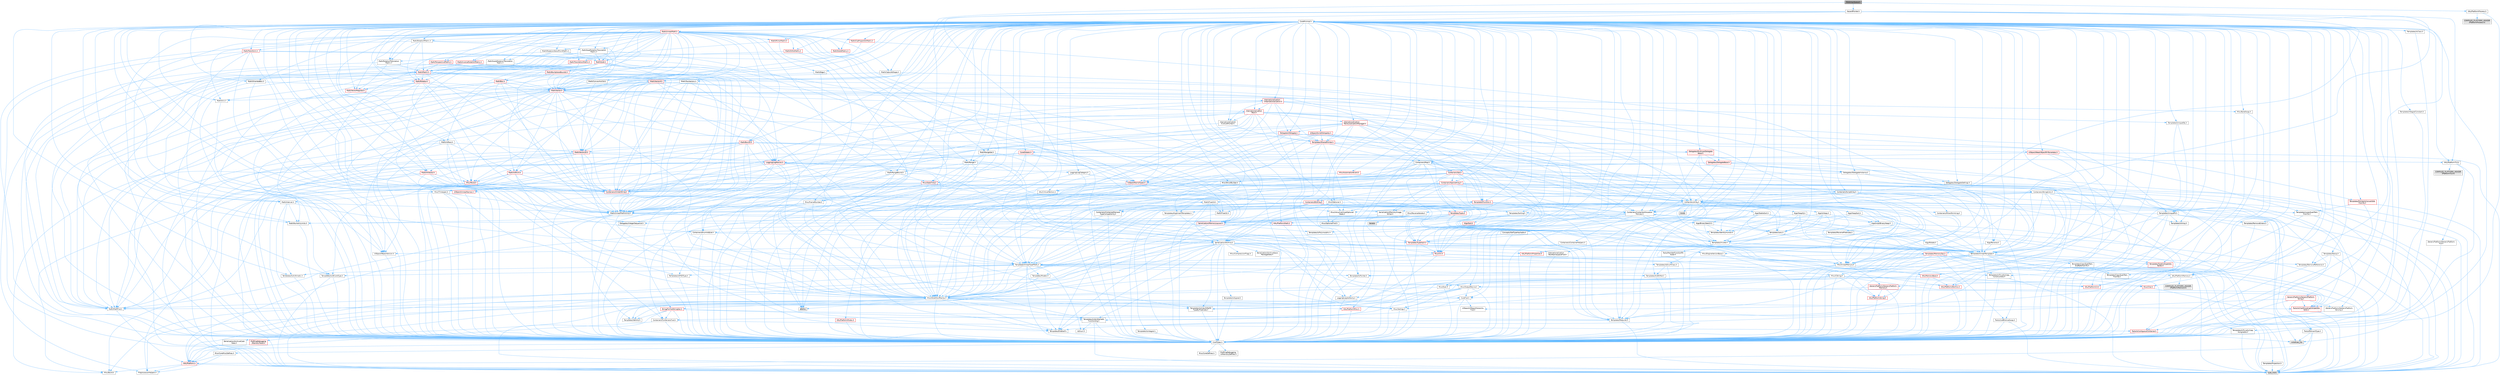 digraph "FAAArrayQueue.h"
{
 // INTERACTIVE_SVG=YES
 // LATEX_PDF_SIZE
  bgcolor="transparent";
  edge [fontname=Helvetica,fontsize=10,labelfontname=Helvetica,labelfontsize=10];
  node [fontname=Helvetica,fontsize=10,shape=box,height=0.2,width=0.4];
  Node1 [id="Node000001",label="FAAArrayQueue.h",height=0.2,width=0.4,color="gray40", fillcolor="grey60", style="filled", fontcolor="black",tooltip=" "];
  Node1 -> Node2 [id="edge1_Node000001_Node000002",color="steelblue1",style="solid",tooltip=" "];
  Node2 [id="Node000002",label="atomic",height=0.2,width=0.4,color="grey60", fillcolor="#E0E0E0", style="filled",tooltip=" "];
  Node1 -> Node3 [id="edge2_Node000001_Node000003",color="steelblue1",style="solid",tooltip=" "];
  Node3 [id="Node000003",label="HazardPointer.h",height=0.2,width=0.4,color="grey40", fillcolor="white", style="filled",URL="$d5/d08/HazardPointer_8h.html",tooltip=" "];
  Node3 -> Node4 [id="edge3_Node000003_Node000004",color="steelblue1",style="solid",tooltip=" "];
  Node4 [id="Node000004",label="Containers/Array.h",height=0.2,width=0.4,color="grey40", fillcolor="white", style="filled",URL="$df/dd0/Array_8h.html",tooltip=" "];
  Node4 -> Node5 [id="edge4_Node000004_Node000005",color="steelblue1",style="solid",tooltip=" "];
  Node5 [id="Node000005",label="CoreTypes.h",height=0.2,width=0.4,color="grey40", fillcolor="white", style="filled",URL="$dc/dec/CoreTypes_8h.html",tooltip=" "];
  Node5 -> Node6 [id="edge5_Node000005_Node000006",color="steelblue1",style="solid",tooltip=" "];
  Node6 [id="Node000006",label="HAL/Platform.h",height=0.2,width=0.4,color="red", fillcolor="#FFF0F0", style="filled",URL="$d9/dd0/Platform_8h.html",tooltip=" "];
  Node6 -> Node7 [id="edge6_Node000006_Node000007",color="steelblue1",style="solid",tooltip=" "];
  Node7 [id="Node000007",label="Misc/Build.h",height=0.2,width=0.4,color="grey40", fillcolor="white", style="filled",URL="$d3/dbb/Build_8h.html",tooltip=" "];
  Node6 -> Node9 [id="edge7_Node000006_Node000009",color="steelblue1",style="solid",tooltip=" "];
  Node9 [id="Node000009",label="type_traits",height=0.2,width=0.4,color="grey60", fillcolor="#E0E0E0", style="filled",tooltip=" "];
  Node6 -> Node10 [id="edge8_Node000006_Node000010",color="steelblue1",style="solid",tooltip=" "];
  Node10 [id="Node000010",label="PreprocessorHelpers.h",height=0.2,width=0.4,color="grey40", fillcolor="white", style="filled",URL="$db/ddb/PreprocessorHelpers_8h.html",tooltip=" "];
  Node5 -> Node16 [id="edge9_Node000005_Node000016",color="steelblue1",style="solid",tooltip=" "];
  Node16 [id="Node000016",label="ProfilingDebugging\l/UMemoryDefines.h",height=0.2,width=0.4,color="grey40", fillcolor="white", style="filled",URL="$d2/da2/UMemoryDefines_8h.html",tooltip=" "];
  Node5 -> Node17 [id="edge10_Node000005_Node000017",color="steelblue1",style="solid",tooltip=" "];
  Node17 [id="Node000017",label="Misc/CoreMiscDefines.h",height=0.2,width=0.4,color="grey40", fillcolor="white", style="filled",URL="$da/d38/CoreMiscDefines_8h.html",tooltip=" "];
  Node17 -> Node6 [id="edge11_Node000017_Node000006",color="steelblue1",style="solid",tooltip=" "];
  Node17 -> Node10 [id="edge12_Node000017_Node000010",color="steelblue1",style="solid",tooltip=" "];
  Node5 -> Node18 [id="edge13_Node000005_Node000018",color="steelblue1",style="solid",tooltip=" "];
  Node18 [id="Node000018",label="Misc/CoreDefines.h",height=0.2,width=0.4,color="grey40", fillcolor="white", style="filled",URL="$d3/dd2/CoreDefines_8h.html",tooltip=" "];
  Node4 -> Node19 [id="edge14_Node000004_Node000019",color="steelblue1",style="solid",tooltip=" "];
  Node19 [id="Node000019",label="Misc/AssertionMacros.h",height=0.2,width=0.4,color="grey40", fillcolor="white", style="filled",URL="$d0/dfa/AssertionMacros_8h.html",tooltip=" "];
  Node19 -> Node5 [id="edge15_Node000019_Node000005",color="steelblue1",style="solid",tooltip=" "];
  Node19 -> Node6 [id="edge16_Node000019_Node000006",color="steelblue1",style="solid",tooltip=" "];
  Node19 -> Node20 [id="edge17_Node000019_Node000020",color="steelblue1",style="solid",tooltip=" "];
  Node20 [id="Node000020",label="HAL/PlatformMisc.h",height=0.2,width=0.4,color="red", fillcolor="#FFF0F0", style="filled",URL="$d0/df5/PlatformMisc_8h.html",tooltip=" "];
  Node20 -> Node5 [id="edge18_Node000020_Node000005",color="steelblue1",style="solid",tooltip=" "];
  Node19 -> Node10 [id="edge19_Node000019_Node000010",color="steelblue1",style="solid",tooltip=" "];
  Node19 -> Node56 [id="edge20_Node000019_Node000056",color="steelblue1",style="solid",tooltip=" "];
  Node56 [id="Node000056",label="Templates/EnableIf.h",height=0.2,width=0.4,color="grey40", fillcolor="white", style="filled",URL="$d7/d60/EnableIf_8h.html",tooltip=" "];
  Node56 -> Node5 [id="edge21_Node000056_Node000005",color="steelblue1",style="solid",tooltip=" "];
  Node19 -> Node57 [id="edge22_Node000019_Node000057",color="steelblue1",style="solid",tooltip=" "];
  Node57 [id="Node000057",label="Templates/IsArrayOrRefOf\lTypeByPredicate.h",height=0.2,width=0.4,color="grey40", fillcolor="white", style="filled",URL="$d6/da1/IsArrayOrRefOfTypeByPredicate_8h.html",tooltip=" "];
  Node57 -> Node5 [id="edge23_Node000057_Node000005",color="steelblue1",style="solid",tooltip=" "];
  Node19 -> Node58 [id="edge24_Node000019_Node000058",color="steelblue1",style="solid",tooltip=" "];
  Node58 [id="Node000058",label="Templates/IsValidVariadic\lFunctionArg.h",height=0.2,width=0.4,color="grey40", fillcolor="white", style="filled",URL="$d0/dc8/IsValidVariadicFunctionArg_8h.html",tooltip=" "];
  Node58 -> Node5 [id="edge25_Node000058_Node000005",color="steelblue1",style="solid",tooltip=" "];
  Node58 -> Node59 [id="edge26_Node000058_Node000059",color="steelblue1",style="solid",tooltip=" "];
  Node59 [id="Node000059",label="IsEnum.h",height=0.2,width=0.4,color="grey40", fillcolor="white", style="filled",URL="$d4/de5/IsEnum_8h.html",tooltip=" "];
  Node58 -> Node9 [id="edge27_Node000058_Node000009",color="steelblue1",style="solid",tooltip=" "];
  Node19 -> Node60 [id="edge28_Node000019_Node000060",color="steelblue1",style="solid",tooltip=" "];
  Node60 [id="Node000060",label="Traits/IsCharEncodingCompatible\lWith.h",height=0.2,width=0.4,color="red", fillcolor="#FFF0F0", style="filled",URL="$df/dd1/IsCharEncodingCompatibleWith_8h.html",tooltip=" "];
  Node60 -> Node9 [id="edge29_Node000060_Node000009",color="steelblue1",style="solid",tooltip=" "];
  Node19 -> Node62 [id="edge30_Node000019_Node000062",color="steelblue1",style="solid",tooltip=" "];
  Node62 [id="Node000062",label="Misc/VarArgs.h",height=0.2,width=0.4,color="grey40", fillcolor="white", style="filled",URL="$d5/d6f/VarArgs_8h.html",tooltip=" "];
  Node62 -> Node5 [id="edge31_Node000062_Node000005",color="steelblue1",style="solid",tooltip=" "];
  Node19 -> Node63 [id="edge32_Node000019_Node000063",color="steelblue1",style="solid",tooltip=" "];
  Node63 [id="Node000063",label="String/FormatStringSan.h",height=0.2,width=0.4,color="red", fillcolor="#FFF0F0", style="filled",URL="$d3/d8b/FormatStringSan_8h.html",tooltip=" "];
  Node63 -> Node9 [id="edge33_Node000063_Node000009",color="steelblue1",style="solid",tooltip=" "];
  Node63 -> Node5 [id="edge34_Node000063_Node000005",color="steelblue1",style="solid",tooltip=" "];
  Node63 -> Node64 [id="edge35_Node000063_Node000064",color="steelblue1",style="solid",tooltip=" "];
  Node64 [id="Node000064",label="Templates/Requires.h",height=0.2,width=0.4,color="grey40", fillcolor="white", style="filled",URL="$dc/d96/Requires_8h.html",tooltip=" "];
  Node64 -> Node56 [id="edge36_Node000064_Node000056",color="steelblue1",style="solid",tooltip=" "];
  Node64 -> Node9 [id="edge37_Node000064_Node000009",color="steelblue1",style="solid",tooltip=" "];
  Node63 -> Node65 [id="edge38_Node000063_Node000065",color="steelblue1",style="solid",tooltip=" "];
  Node65 [id="Node000065",label="Templates/Identity.h",height=0.2,width=0.4,color="grey40", fillcolor="white", style="filled",URL="$d0/dd5/Identity_8h.html",tooltip=" "];
  Node63 -> Node58 [id="edge39_Node000063_Node000058",color="steelblue1",style="solid",tooltip=" "];
  Node63 -> Node28 [id="edge40_Node000063_Node000028",color="steelblue1",style="solid",tooltip=" "];
  Node28 [id="Node000028",label="Containers/ContainersFwd.h",height=0.2,width=0.4,color="grey40", fillcolor="white", style="filled",URL="$d4/d0a/ContainersFwd_8h.html",tooltip=" "];
  Node28 -> Node6 [id="edge41_Node000028_Node000006",color="steelblue1",style="solid",tooltip=" "];
  Node28 -> Node5 [id="edge42_Node000028_Node000005",color="steelblue1",style="solid",tooltip=" "];
  Node28 -> Node25 [id="edge43_Node000028_Node000025",color="steelblue1",style="solid",tooltip=" "];
  Node25 [id="Node000025",label="Traits/IsContiguousContainer.h",height=0.2,width=0.4,color="red", fillcolor="#FFF0F0", style="filled",URL="$d5/d3c/IsContiguousContainer_8h.html",tooltip=" "];
  Node25 -> Node5 [id="edge44_Node000025_Node000005",color="steelblue1",style="solid",tooltip=" "];
  Node25 -> Node24 [id="edge45_Node000025_Node000024",color="steelblue1",style="solid",tooltip=" "];
  Node24 [id="Node000024",label="initializer_list",height=0.2,width=0.4,color="grey60", fillcolor="#E0E0E0", style="filled",tooltip=" "];
  Node19 -> Node2 [id="edge46_Node000019_Node000002",color="steelblue1",style="solid",tooltip=" "];
  Node4 -> Node69 [id="edge47_Node000004_Node000069",color="steelblue1",style="solid",tooltip=" "];
  Node69 [id="Node000069",label="Misc/IntrusiveUnsetOptional\lState.h",height=0.2,width=0.4,color="grey40", fillcolor="white", style="filled",URL="$d2/d0a/IntrusiveUnsetOptionalState_8h.html",tooltip=" "];
  Node69 -> Node70 [id="edge48_Node000069_Node000070",color="steelblue1",style="solid",tooltip=" "];
  Node70 [id="Node000070",label="Misc/OptionalFwd.h",height=0.2,width=0.4,color="grey40", fillcolor="white", style="filled",URL="$dc/d50/OptionalFwd_8h.html",tooltip=" "];
  Node4 -> Node71 [id="edge49_Node000004_Node000071",color="steelblue1",style="solid",tooltip=" "];
  Node71 [id="Node000071",label="Misc/ReverseIterate.h",height=0.2,width=0.4,color="grey40", fillcolor="white", style="filled",URL="$db/de3/ReverseIterate_8h.html",tooltip=" "];
  Node71 -> Node6 [id="edge50_Node000071_Node000006",color="steelblue1",style="solid",tooltip=" "];
  Node71 -> Node72 [id="edge51_Node000071_Node000072",color="steelblue1",style="solid",tooltip=" "];
  Node72 [id="Node000072",label="iterator",height=0.2,width=0.4,color="grey60", fillcolor="#E0E0E0", style="filled",tooltip=" "];
  Node4 -> Node73 [id="edge52_Node000004_Node000073",color="steelblue1",style="solid",tooltip=" "];
  Node73 [id="Node000073",label="HAL/UnrealMemory.h",height=0.2,width=0.4,color="grey40", fillcolor="white", style="filled",URL="$d9/d96/UnrealMemory_8h.html",tooltip=" "];
  Node73 -> Node5 [id="edge53_Node000073_Node000005",color="steelblue1",style="solid",tooltip=" "];
  Node73 -> Node74 [id="edge54_Node000073_Node000074",color="steelblue1",style="solid",tooltip=" "];
  Node74 [id="Node000074",label="GenericPlatform/GenericPlatform\lMemory.h",height=0.2,width=0.4,color="red", fillcolor="#FFF0F0", style="filled",URL="$dd/d22/GenericPlatformMemory_8h.html",tooltip=" "];
  Node74 -> Node27 [id="edge55_Node000074_Node000027",color="steelblue1",style="solid",tooltip=" "];
  Node27 [id="Node000027",label="CoreFwd.h",height=0.2,width=0.4,color="grey40", fillcolor="white", style="filled",URL="$d1/d1e/CoreFwd_8h.html",tooltip=" "];
  Node27 -> Node5 [id="edge56_Node000027_Node000005",color="steelblue1",style="solid",tooltip=" "];
  Node27 -> Node28 [id="edge57_Node000027_Node000028",color="steelblue1",style="solid",tooltip=" "];
  Node27 -> Node29 [id="edge58_Node000027_Node000029",color="steelblue1",style="solid",tooltip=" "];
  Node29 [id="Node000029",label="Math/MathFwd.h",height=0.2,width=0.4,color="grey40", fillcolor="white", style="filled",URL="$d2/d10/MathFwd_8h.html",tooltip=" "];
  Node29 -> Node6 [id="edge59_Node000029_Node000006",color="steelblue1",style="solid",tooltip=" "];
  Node27 -> Node30 [id="edge60_Node000027_Node000030",color="steelblue1",style="solid",tooltip=" "];
  Node30 [id="Node000030",label="UObject/UObjectHierarchy\lFwd.h",height=0.2,width=0.4,color="grey40", fillcolor="white", style="filled",URL="$d3/d13/UObjectHierarchyFwd_8h.html",tooltip=" "];
  Node74 -> Node5 [id="edge61_Node000074_Node000005",color="steelblue1",style="solid",tooltip=" "];
  Node74 -> Node75 [id="edge62_Node000074_Node000075",color="steelblue1",style="solid",tooltip=" "];
  Node75 [id="Node000075",label="HAL/PlatformString.h",height=0.2,width=0.4,color="red", fillcolor="#FFF0F0", style="filled",URL="$db/db5/PlatformString_8h.html",tooltip=" "];
  Node75 -> Node5 [id="edge63_Node000075_Node000005",color="steelblue1",style="solid",tooltip=" "];
  Node73 -> Node77 [id="edge64_Node000073_Node000077",color="steelblue1",style="solid",tooltip=" "];
  Node77 [id="Node000077",label="HAL/MemoryBase.h",height=0.2,width=0.4,color="red", fillcolor="#FFF0F0", style="filled",URL="$d6/d9f/MemoryBase_8h.html",tooltip=" "];
  Node77 -> Node5 [id="edge65_Node000077_Node000005",color="steelblue1",style="solid",tooltip=" "];
  Node77 -> Node49 [id="edge66_Node000077_Node000049",color="steelblue1",style="solid",tooltip=" "];
  Node49 [id="Node000049",label="HAL/PlatformAtomics.h",height=0.2,width=0.4,color="red", fillcolor="#FFF0F0", style="filled",URL="$d3/d36/PlatformAtomics_8h.html",tooltip=" "];
  Node49 -> Node5 [id="edge67_Node000049_Node000005",color="steelblue1",style="solid",tooltip=" "];
  Node77 -> Node32 [id="edge68_Node000077_Node000032",color="steelblue1",style="solid",tooltip=" "];
  Node32 [id="Node000032",label="HAL/PlatformCrt.h",height=0.2,width=0.4,color="red", fillcolor="#FFF0F0", style="filled",URL="$d8/d75/PlatformCrt_8h.html",tooltip=" "];
  Node77 -> Node78 [id="edge69_Node000077_Node000078",color="steelblue1",style="solid",tooltip=" "];
  Node78 [id="Node000078",label="Misc/Exec.h",height=0.2,width=0.4,color="grey40", fillcolor="white", style="filled",URL="$de/ddb/Exec_8h.html",tooltip=" "];
  Node78 -> Node5 [id="edge70_Node000078_Node000005",color="steelblue1",style="solid",tooltip=" "];
  Node78 -> Node19 [id="edge71_Node000078_Node000019",color="steelblue1",style="solid",tooltip=" "];
  Node77 -> Node79 [id="edge72_Node000077_Node000079",color="steelblue1",style="solid",tooltip=" "];
  Node79 [id="Node000079",label="Misc/OutputDevice.h",height=0.2,width=0.4,color="grey40", fillcolor="white", style="filled",URL="$d7/d32/OutputDevice_8h.html",tooltip=" "];
  Node79 -> Node27 [id="edge73_Node000079_Node000027",color="steelblue1",style="solid",tooltip=" "];
  Node79 -> Node5 [id="edge74_Node000079_Node000005",color="steelblue1",style="solid",tooltip=" "];
  Node79 -> Node80 [id="edge75_Node000079_Node000080",color="steelblue1",style="solid",tooltip=" "];
  Node80 [id="Node000080",label="Logging/LogVerbosity.h",height=0.2,width=0.4,color="grey40", fillcolor="white", style="filled",URL="$d2/d8f/LogVerbosity_8h.html",tooltip=" "];
  Node80 -> Node5 [id="edge76_Node000080_Node000005",color="steelblue1",style="solid",tooltip=" "];
  Node79 -> Node62 [id="edge77_Node000079_Node000062",color="steelblue1",style="solid",tooltip=" "];
  Node79 -> Node57 [id="edge78_Node000079_Node000057",color="steelblue1",style="solid",tooltip=" "];
  Node79 -> Node58 [id="edge79_Node000079_Node000058",color="steelblue1",style="solid",tooltip=" "];
  Node79 -> Node60 [id="edge80_Node000079_Node000060",color="steelblue1",style="solid",tooltip=" "];
  Node73 -> Node90 [id="edge81_Node000073_Node000090",color="steelblue1",style="solid",tooltip=" "];
  Node90 [id="Node000090",label="HAL/PlatformMemory.h",height=0.2,width=0.4,color="grey40", fillcolor="white", style="filled",URL="$de/d68/PlatformMemory_8h.html",tooltip=" "];
  Node90 -> Node5 [id="edge82_Node000090_Node000005",color="steelblue1",style="solid",tooltip=" "];
  Node90 -> Node74 [id="edge83_Node000090_Node000074",color="steelblue1",style="solid",tooltip=" "];
  Node90 -> Node91 [id="edge84_Node000090_Node000091",color="steelblue1",style="solid",tooltip=" "];
  Node91 [id="Node000091",label="COMPILED_PLATFORM_HEADER\l(PlatformMemory.h)",height=0.2,width=0.4,color="grey60", fillcolor="#E0E0E0", style="filled",tooltip=" "];
  Node73 -> Node92 [id="edge85_Node000073_Node000092",color="steelblue1",style="solid",tooltip=" "];
  Node92 [id="Node000092",label="ProfilingDebugging\l/MemoryTrace.h",height=0.2,width=0.4,color="red", fillcolor="#FFF0F0", style="filled",URL="$da/dd7/MemoryTrace_8h.html",tooltip=" "];
  Node92 -> Node6 [id="edge86_Node000092_Node000006",color="steelblue1",style="solid",tooltip=" "];
  Node73 -> Node93 [id="edge87_Node000073_Node000093",color="steelblue1",style="solid",tooltip=" "];
  Node93 [id="Node000093",label="Templates/IsPointer.h",height=0.2,width=0.4,color="grey40", fillcolor="white", style="filled",URL="$d7/d05/IsPointer_8h.html",tooltip=" "];
  Node93 -> Node5 [id="edge88_Node000093_Node000005",color="steelblue1",style="solid",tooltip=" "];
  Node4 -> Node94 [id="edge89_Node000004_Node000094",color="steelblue1",style="solid",tooltip=" "];
  Node94 [id="Node000094",label="Templates/UnrealTypeTraits.h",height=0.2,width=0.4,color="grey40", fillcolor="white", style="filled",URL="$d2/d2d/UnrealTypeTraits_8h.html",tooltip=" "];
  Node94 -> Node5 [id="edge90_Node000094_Node000005",color="steelblue1",style="solid",tooltip=" "];
  Node94 -> Node93 [id="edge91_Node000094_Node000093",color="steelblue1",style="solid",tooltip=" "];
  Node94 -> Node19 [id="edge92_Node000094_Node000019",color="steelblue1",style="solid",tooltip=" "];
  Node94 -> Node86 [id="edge93_Node000094_Node000086",color="steelblue1",style="solid",tooltip=" "];
  Node86 [id="Node000086",label="Templates/AndOrNot.h",height=0.2,width=0.4,color="grey40", fillcolor="white", style="filled",URL="$db/d0a/AndOrNot_8h.html",tooltip=" "];
  Node86 -> Node5 [id="edge94_Node000086_Node000005",color="steelblue1",style="solid",tooltip=" "];
  Node94 -> Node56 [id="edge95_Node000094_Node000056",color="steelblue1",style="solid",tooltip=" "];
  Node94 -> Node95 [id="edge96_Node000094_Node000095",color="steelblue1",style="solid",tooltip=" "];
  Node95 [id="Node000095",label="Templates/IsArithmetic.h",height=0.2,width=0.4,color="grey40", fillcolor="white", style="filled",URL="$d2/d5d/IsArithmetic_8h.html",tooltip=" "];
  Node95 -> Node5 [id="edge97_Node000095_Node000005",color="steelblue1",style="solid",tooltip=" "];
  Node94 -> Node59 [id="edge98_Node000094_Node000059",color="steelblue1",style="solid",tooltip=" "];
  Node94 -> Node96 [id="edge99_Node000094_Node000096",color="steelblue1",style="solid",tooltip=" "];
  Node96 [id="Node000096",label="Templates/Models.h",height=0.2,width=0.4,color="grey40", fillcolor="white", style="filled",URL="$d3/d0c/Models_8h.html",tooltip=" "];
  Node96 -> Node65 [id="edge100_Node000096_Node000065",color="steelblue1",style="solid",tooltip=" "];
  Node94 -> Node97 [id="edge101_Node000094_Node000097",color="steelblue1",style="solid",tooltip=" "];
  Node97 [id="Node000097",label="Templates/IsPODType.h",height=0.2,width=0.4,color="grey40", fillcolor="white", style="filled",URL="$d7/db1/IsPODType_8h.html",tooltip=" "];
  Node97 -> Node5 [id="edge102_Node000097_Node000005",color="steelblue1",style="solid",tooltip=" "];
  Node94 -> Node98 [id="edge103_Node000094_Node000098",color="steelblue1",style="solid",tooltip=" "];
  Node98 [id="Node000098",label="Templates/IsUECoreType.h",height=0.2,width=0.4,color="grey40", fillcolor="white", style="filled",URL="$d1/db8/IsUECoreType_8h.html",tooltip=" "];
  Node98 -> Node5 [id="edge104_Node000098_Node000005",color="steelblue1",style="solid",tooltip=" "];
  Node98 -> Node9 [id="edge105_Node000098_Node000009",color="steelblue1",style="solid",tooltip=" "];
  Node94 -> Node87 [id="edge106_Node000094_Node000087",color="steelblue1",style="solid",tooltip=" "];
  Node87 [id="Node000087",label="Templates/IsTriviallyCopy\lConstructible.h",height=0.2,width=0.4,color="grey40", fillcolor="white", style="filled",URL="$d3/d78/IsTriviallyCopyConstructible_8h.html",tooltip=" "];
  Node87 -> Node5 [id="edge107_Node000087_Node000005",color="steelblue1",style="solid",tooltip=" "];
  Node87 -> Node9 [id="edge108_Node000087_Node000009",color="steelblue1",style="solid",tooltip=" "];
  Node4 -> Node99 [id="edge109_Node000004_Node000099",color="steelblue1",style="solid",tooltip=" "];
  Node99 [id="Node000099",label="Templates/UnrealTemplate.h",height=0.2,width=0.4,color="grey40", fillcolor="white", style="filled",URL="$d4/d24/UnrealTemplate_8h.html",tooltip=" "];
  Node99 -> Node5 [id="edge110_Node000099_Node000005",color="steelblue1",style="solid",tooltip=" "];
  Node99 -> Node93 [id="edge111_Node000099_Node000093",color="steelblue1",style="solid",tooltip=" "];
  Node99 -> Node73 [id="edge112_Node000099_Node000073",color="steelblue1",style="solid",tooltip=" "];
  Node99 -> Node100 [id="edge113_Node000099_Node000100",color="steelblue1",style="solid",tooltip=" "];
  Node100 [id="Node000100",label="Templates/CopyQualifiers\lAndRefsFromTo.h",height=0.2,width=0.4,color="grey40", fillcolor="white", style="filled",URL="$d3/db3/CopyQualifiersAndRefsFromTo_8h.html",tooltip=" "];
  Node100 -> Node101 [id="edge114_Node000100_Node000101",color="steelblue1",style="solid",tooltip=" "];
  Node101 [id="Node000101",label="Templates/CopyQualifiers\lFromTo.h",height=0.2,width=0.4,color="grey40", fillcolor="white", style="filled",URL="$d5/db4/CopyQualifiersFromTo_8h.html",tooltip=" "];
  Node99 -> Node94 [id="edge115_Node000099_Node000094",color="steelblue1",style="solid",tooltip=" "];
  Node99 -> Node102 [id="edge116_Node000099_Node000102",color="steelblue1",style="solid",tooltip=" "];
  Node102 [id="Node000102",label="Templates/RemoveReference.h",height=0.2,width=0.4,color="grey40", fillcolor="white", style="filled",URL="$da/dbe/RemoveReference_8h.html",tooltip=" "];
  Node102 -> Node5 [id="edge117_Node000102_Node000005",color="steelblue1",style="solid",tooltip=" "];
  Node99 -> Node64 [id="edge118_Node000099_Node000064",color="steelblue1",style="solid",tooltip=" "];
  Node99 -> Node103 [id="edge119_Node000099_Node000103",color="steelblue1",style="solid",tooltip=" "];
  Node103 [id="Node000103",label="Templates/TypeCompatible\lBytes.h",height=0.2,width=0.4,color="red", fillcolor="#FFF0F0", style="filled",URL="$df/d0a/TypeCompatibleBytes_8h.html",tooltip=" "];
  Node103 -> Node5 [id="edge120_Node000103_Node000005",color="steelblue1",style="solid",tooltip=" "];
  Node103 -> Node9 [id="edge121_Node000103_Node000009",color="steelblue1",style="solid",tooltip=" "];
  Node99 -> Node65 [id="edge122_Node000099_Node000065",color="steelblue1",style="solid",tooltip=" "];
  Node99 -> Node25 [id="edge123_Node000099_Node000025",color="steelblue1",style="solid",tooltip=" "];
  Node99 -> Node104 [id="edge124_Node000099_Node000104",color="steelblue1",style="solid",tooltip=" "];
  Node104 [id="Node000104",label="Traits/UseBitwiseSwap.h",height=0.2,width=0.4,color="grey40", fillcolor="white", style="filled",URL="$db/df3/UseBitwiseSwap_8h.html",tooltip=" "];
  Node104 -> Node5 [id="edge125_Node000104_Node000005",color="steelblue1",style="solid",tooltip=" "];
  Node104 -> Node9 [id="edge126_Node000104_Node000009",color="steelblue1",style="solid",tooltip=" "];
  Node99 -> Node9 [id="edge127_Node000099_Node000009",color="steelblue1",style="solid",tooltip=" "];
  Node4 -> Node105 [id="edge128_Node000004_Node000105",color="steelblue1",style="solid",tooltip=" "];
  Node105 [id="Node000105",label="Containers/AllowShrinking.h",height=0.2,width=0.4,color="grey40", fillcolor="white", style="filled",URL="$d7/d1a/AllowShrinking_8h.html",tooltip=" "];
  Node105 -> Node5 [id="edge129_Node000105_Node000005",color="steelblue1",style="solid",tooltip=" "];
  Node4 -> Node106 [id="edge130_Node000004_Node000106",color="steelblue1",style="solid",tooltip=" "];
  Node106 [id="Node000106",label="Containers/ContainerAllocation\lPolicies.h",height=0.2,width=0.4,color="grey40", fillcolor="white", style="filled",URL="$d7/dff/ContainerAllocationPolicies_8h.html",tooltip=" "];
  Node106 -> Node5 [id="edge131_Node000106_Node000005",color="steelblue1",style="solid",tooltip=" "];
  Node106 -> Node107 [id="edge132_Node000106_Node000107",color="steelblue1",style="solid",tooltip=" "];
  Node107 [id="Node000107",label="Containers/ContainerHelpers.h",height=0.2,width=0.4,color="grey40", fillcolor="white", style="filled",URL="$d7/d33/ContainerHelpers_8h.html",tooltip=" "];
  Node107 -> Node5 [id="edge133_Node000107_Node000005",color="steelblue1",style="solid",tooltip=" "];
  Node106 -> Node106 [id="edge134_Node000106_Node000106",color="steelblue1",style="solid",tooltip=" "];
  Node106 -> Node108 [id="edge135_Node000106_Node000108",color="steelblue1",style="solid",tooltip=" "];
  Node108 [id="Node000108",label="HAL/PlatformMath.h",height=0.2,width=0.4,color="red", fillcolor="#FFF0F0", style="filled",URL="$dc/d53/PlatformMath_8h.html",tooltip=" "];
  Node108 -> Node5 [id="edge136_Node000108_Node000005",color="steelblue1",style="solid",tooltip=" "];
  Node106 -> Node73 [id="edge137_Node000106_Node000073",color="steelblue1",style="solid",tooltip=" "];
  Node106 -> Node42 [id="edge138_Node000106_Node000042",color="steelblue1",style="solid",tooltip=" "];
  Node42 [id="Node000042",label="Math/NumericLimits.h",height=0.2,width=0.4,color="grey40", fillcolor="white", style="filled",URL="$df/d1b/NumericLimits_8h.html",tooltip=" "];
  Node42 -> Node5 [id="edge139_Node000042_Node000005",color="steelblue1",style="solid",tooltip=" "];
  Node106 -> Node19 [id="edge140_Node000106_Node000019",color="steelblue1",style="solid",tooltip=" "];
  Node106 -> Node116 [id="edge141_Node000106_Node000116",color="steelblue1",style="solid",tooltip=" "];
  Node116 [id="Node000116",label="Templates/IsPolymorphic.h",height=0.2,width=0.4,color="grey40", fillcolor="white", style="filled",URL="$dc/d20/IsPolymorphic_8h.html",tooltip=" "];
  Node106 -> Node117 [id="edge142_Node000106_Node000117",color="steelblue1",style="solid",tooltip=" "];
  Node117 [id="Node000117",label="Templates/MemoryOps.h",height=0.2,width=0.4,color="red", fillcolor="#FFF0F0", style="filled",URL="$db/dea/MemoryOps_8h.html",tooltip=" "];
  Node117 -> Node5 [id="edge143_Node000117_Node000005",color="steelblue1",style="solid",tooltip=" "];
  Node117 -> Node73 [id="edge144_Node000117_Node000073",color="steelblue1",style="solid",tooltip=" "];
  Node117 -> Node88 [id="edge145_Node000117_Node000088",color="steelblue1",style="solid",tooltip=" "];
  Node88 [id="Node000088",label="Templates/IsTriviallyCopy\lAssignable.h",height=0.2,width=0.4,color="grey40", fillcolor="white", style="filled",URL="$d2/df2/IsTriviallyCopyAssignable_8h.html",tooltip=" "];
  Node88 -> Node5 [id="edge146_Node000088_Node000005",color="steelblue1",style="solid",tooltip=" "];
  Node88 -> Node9 [id="edge147_Node000088_Node000009",color="steelblue1",style="solid",tooltip=" "];
  Node117 -> Node87 [id="edge148_Node000117_Node000087",color="steelblue1",style="solid",tooltip=" "];
  Node117 -> Node64 [id="edge149_Node000117_Node000064",color="steelblue1",style="solid",tooltip=" "];
  Node117 -> Node94 [id="edge150_Node000117_Node000094",color="steelblue1",style="solid",tooltip=" "];
  Node117 -> Node104 [id="edge151_Node000117_Node000104",color="steelblue1",style="solid",tooltip=" "];
  Node117 -> Node9 [id="edge152_Node000117_Node000009",color="steelblue1",style="solid",tooltip=" "];
  Node106 -> Node103 [id="edge153_Node000106_Node000103",color="steelblue1",style="solid",tooltip=" "];
  Node106 -> Node9 [id="edge154_Node000106_Node000009",color="steelblue1",style="solid",tooltip=" "];
  Node4 -> Node118 [id="edge155_Node000004_Node000118",color="steelblue1",style="solid",tooltip=" "];
  Node118 [id="Node000118",label="Containers/ContainerElement\lTypeCompatibility.h",height=0.2,width=0.4,color="grey40", fillcolor="white", style="filled",URL="$df/ddf/ContainerElementTypeCompatibility_8h.html",tooltip=" "];
  Node118 -> Node5 [id="edge156_Node000118_Node000005",color="steelblue1",style="solid",tooltip=" "];
  Node118 -> Node94 [id="edge157_Node000118_Node000094",color="steelblue1",style="solid",tooltip=" "];
  Node4 -> Node119 [id="edge158_Node000004_Node000119",color="steelblue1",style="solid",tooltip=" "];
  Node119 [id="Node000119",label="Serialization/Archive.h",height=0.2,width=0.4,color="grey40", fillcolor="white", style="filled",URL="$d7/d3b/Archive_8h.html",tooltip=" "];
  Node119 -> Node27 [id="edge159_Node000119_Node000027",color="steelblue1",style="solid",tooltip=" "];
  Node119 -> Node5 [id="edge160_Node000119_Node000005",color="steelblue1",style="solid",tooltip=" "];
  Node119 -> Node120 [id="edge161_Node000119_Node000120",color="steelblue1",style="solid",tooltip=" "];
  Node120 [id="Node000120",label="HAL/PlatformProperties.h",height=0.2,width=0.4,color="red", fillcolor="#FFF0F0", style="filled",URL="$d9/db0/PlatformProperties_8h.html",tooltip=" "];
  Node120 -> Node5 [id="edge162_Node000120_Node000005",color="steelblue1",style="solid",tooltip=" "];
  Node119 -> Node123 [id="edge163_Node000119_Node000123",color="steelblue1",style="solid",tooltip=" "];
  Node123 [id="Node000123",label="Internationalization\l/TextNamespaceFwd.h",height=0.2,width=0.4,color="grey40", fillcolor="white", style="filled",URL="$d8/d97/TextNamespaceFwd_8h.html",tooltip=" "];
  Node123 -> Node5 [id="edge164_Node000123_Node000005",color="steelblue1",style="solid",tooltip=" "];
  Node119 -> Node29 [id="edge165_Node000119_Node000029",color="steelblue1",style="solid",tooltip=" "];
  Node119 -> Node19 [id="edge166_Node000119_Node000019",color="steelblue1",style="solid",tooltip=" "];
  Node119 -> Node7 [id="edge167_Node000119_Node000007",color="steelblue1",style="solid",tooltip=" "];
  Node119 -> Node43 [id="edge168_Node000119_Node000043",color="steelblue1",style="solid",tooltip=" "];
  Node43 [id="Node000043",label="Misc/CompressionFlags.h",height=0.2,width=0.4,color="grey40", fillcolor="white", style="filled",URL="$d9/d76/CompressionFlags_8h.html",tooltip=" "];
  Node119 -> Node124 [id="edge169_Node000119_Node000124",color="steelblue1",style="solid",tooltip=" "];
  Node124 [id="Node000124",label="Misc/EngineVersionBase.h",height=0.2,width=0.4,color="grey40", fillcolor="white", style="filled",URL="$d5/d2b/EngineVersionBase_8h.html",tooltip=" "];
  Node124 -> Node5 [id="edge170_Node000124_Node000005",color="steelblue1",style="solid",tooltip=" "];
  Node119 -> Node62 [id="edge171_Node000119_Node000062",color="steelblue1",style="solid",tooltip=" "];
  Node119 -> Node125 [id="edge172_Node000119_Node000125",color="steelblue1",style="solid",tooltip=" "];
  Node125 [id="Node000125",label="Serialization/ArchiveCook\lData.h",height=0.2,width=0.4,color="grey40", fillcolor="white", style="filled",URL="$dc/db6/ArchiveCookData_8h.html",tooltip=" "];
  Node125 -> Node6 [id="edge173_Node000125_Node000006",color="steelblue1",style="solid",tooltip=" "];
  Node119 -> Node126 [id="edge174_Node000119_Node000126",color="steelblue1",style="solid",tooltip=" "];
  Node126 [id="Node000126",label="Serialization/ArchiveSave\lPackageData.h",height=0.2,width=0.4,color="grey40", fillcolor="white", style="filled",URL="$d1/d37/ArchiveSavePackageData_8h.html",tooltip=" "];
  Node119 -> Node56 [id="edge175_Node000119_Node000056",color="steelblue1",style="solid",tooltip=" "];
  Node119 -> Node57 [id="edge176_Node000119_Node000057",color="steelblue1",style="solid",tooltip=" "];
  Node119 -> Node127 [id="edge177_Node000119_Node000127",color="steelblue1",style="solid",tooltip=" "];
  Node127 [id="Node000127",label="Templates/IsEnumClass.h",height=0.2,width=0.4,color="grey40", fillcolor="white", style="filled",URL="$d7/d15/IsEnumClass_8h.html",tooltip=" "];
  Node127 -> Node5 [id="edge178_Node000127_Node000005",color="steelblue1",style="solid",tooltip=" "];
  Node127 -> Node86 [id="edge179_Node000127_Node000086",color="steelblue1",style="solid",tooltip=" "];
  Node119 -> Node113 [id="edge180_Node000119_Node000113",color="steelblue1",style="solid",tooltip=" "];
  Node113 [id="Node000113",label="Templates/IsSigned.h",height=0.2,width=0.4,color="grey40", fillcolor="white", style="filled",URL="$d8/dd8/IsSigned_8h.html",tooltip=" "];
  Node113 -> Node5 [id="edge181_Node000113_Node000005",color="steelblue1",style="solid",tooltip=" "];
  Node119 -> Node58 [id="edge182_Node000119_Node000058",color="steelblue1",style="solid",tooltip=" "];
  Node119 -> Node99 [id="edge183_Node000119_Node000099",color="steelblue1",style="solid",tooltip=" "];
  Node119 -> Node60 [id="edge184_Node000119_Node000060",color="steelblue1",style="solid",tooltip=" "];
  Node119 -> Node128 [id="edge185_Node000119_Node000128",color="steelblue1",style="solid",tooltip=" "];
  Node128 [id="Node000128",label="UObject/ObjectVersion.h",height=0.2,width=0.4,color="grey40", fillcolor="white", style="filled",URL="$da/d63/ObjectVersion_8h.html",tooltip=" "];
  Node128 -> Node5 [id="edge186_Node000128_Node000005",color="steelblue1",style="solid",tooltip=" "];
  Node4 -> Node129 [id="edge187_Node000004_Node000129",color="steelblue1",style="solid",tooltip=" "];
  Node129 [id="Node000129",label="Serialization/MemoryImage\lWriter.h",height=0.2,width=0.4,color="grey40", fillcolor="white", style="filled",URL="$d0/d08/MemoryImageWriter_8h.html",tooltip=" "];
  Node129 -> Node5 [id="edge188_Node000129_Node000005",color="steelblue1",style="solid",tooltip=" "];
  Node129 -> Node130 [id="edge189_Node000129_Node000130",color="steelblue1",style="solid",tooltip=" "];
  Node130 [id="Node000130",label="Serialization/MemoryLayout.h",height=0.2,width=0.4,color="red", fillcolor="#FFF0F0", style="filled",URL="$d7/d66/MemoryLayout_8h.html",tooltip=" "];
  Node130 -> Node133 [id="edge190_Node000130_Node000133",color="steelblue1",style="solid",tooltip=" "];
  Node133 [id="Node000133",label="Containers/EnumAsByte.h",height=0.2,width=0.4,color="grey40", fillcolor="white", style="filled",URL="$d6/d9a/EnumAsByte_8h.html",tooltip=" "];
  Node133 -> Node5 [id="edge191_Node000133_Node000005",color="steelblue1",style="solid",tooltip=" "];
  Node133 -> Node97 [id="edge192_Node000133_Node000097",color="steelblue1",style="solid",tooltip=" "];
  Node133 -> Node134 [id="edge193_Node000133_Node000134",color="steelblue1",style="solid",tooltip=" "];
  Node134 [id="Node000134",label="Templates/TypeHash.h",height=0.2,width=0.4,color="red", fillcolor="#FFF0F0", style="filled",URL="$d1/d62/TypeHash_8h.html",tooltip=" "];
  Node134 -> Node5 [id="edge194_Node000134_Node000005",color="steelblue1",style="solid",tooltip=" "];
  Node134 -> Node64 [id="edge195_Node000134_Node000064",color="steelblue1",style="solid",tooltip=" "];
  Node134 -> Node135 [id="edge196_Node000134_Node000135",color="steelblue1",style="solid",tooltip=" "];
  Node135 [id="Node000135",label="Misc/Crc.h",height=0.2,width=0.4,color="red", fillcolor="#FFF0F0", style="filled",URL="$d4/dd2/Crc_8h.html",tooltip=" "];
  Node135 -> Node5 [id="edge197_Node000135_Node000005",color="steelblue1",style="solid",tooltip=" "];
  Node135 -> Node75 [id="edge198_Node000135_Node000075",color="steelblue1",style="solid",tooltip=" "];
  Node135 -> Node19 [id="edge199_Node000135_Node000019",color="steelblue1",style="solid",tooltip=" "];
  Node135 -> Node136 [id="edge200_Node000135_Node000136",color="steelblue1",style="solid",tooltip=" "];
  Node136 [id="Node000136",label="Misc/CString.h",height=0.2,width=0.4,color="grey40", fillcolor="white", style="filled",URL="$d2/d49/CString_8h.html",tooltip=" "];
  Node136 -> Node5 [id="edge201_Node000136_Node000005",color="steelblue1",style="solid",tooltip=" "];
  Node136 -> Node32 [id="edge202_Node000136_Node000032",color="steelblue1",style="solid",tooltip=" "];
  Node136 -> Node75 [id="edge203_Node000136_Node000075",color="steelblue1",style="solid",tooltip=" "];
  Node136 -> Node19 [id="edge204_Node000136_Node000019",color="steelblue1",style="solid",tooltip=" "];
  Node136 -> Node137 [id="edge205_Node000136_Node000137",color="steelblue1",style="solid",tooltip=" "];
  Node137 [id="Node000137",label="Misc/Char.h",height=0.2,width=0.4,color="red", fillcolor="#FFF0F0", style="filled",URL="$d0/d58/Char_8h.html",tooltip=" "];
  Node137 -> Node5 [id="edge206_Node000137_Node000005",color="steelblue1",style="solid",tooltip=" "];
  Node137 -> Node9 [id="edge207_Node000137_Node000009",color="steelblue1",style="solid",tooltip=" "];
  Node136 -> Node62 [id="edge208_Node000136_Node000062",color="steelblue1",style="solid",tooltip=" "];
  Node136 -> Node57 [id="edge209_Node000136_Node000057",color="steelblue1",style="solid",tooltip=" "];
  Node136 -> Node58 [id="edge210_Node000136_Node000058",color="steelblue1",style="solid",tooltip=" "];
  Node136 -> Node60 [id="edge211_Node000136_Node000060",color="steelblue1",style="solid",tooltip=" "];
  Node135 -> Node137 [id="edge212_Node000135_Node000137",color="steelblue1",style="solid",tooltip=" "];
  Node135 -> Node94 [id="edge213_Node000135_Node000094",color="steelblue1",style="solid",tooltip=" "];
  Node134 -> Node9 [id="edge214_Node000134_Node000009",color="steelblue1",style="solid",tooltip=" "];
  Node130 -> Node73 [id="edge215_Node000130_Node000073",color="steelblue1",style="solid",tooltip=" "];
  Node130 -> Node56 [id="edge216_Node000130_Node000056",color="steelblue1",style="solid",tooltip=" "];
  Node130 -> Node116 [id="edge217_Node000130_Node000116",color="steelblue1",style="solid",tooltip=" "];
  Node130 -> Node96 [id="edge218_Node000130_Node000096",color="steelblue1",style="solid",tooltip=" "];
  Node130 -> Node99 [id="edge219_Node000130_Node000099",color="steelblue1",style="solid",tooltip=" "];
  Node4 -> Node143 [id="edge220_Node000004_Node000143",color="steelblue1",style="solid",tooltip=" "];
  Node143 [id="Node000143",label="Algo/Heapify.h",height=0.2,width=0.4,color="grey40", fillcolor="white", style="filled",URL="$d0/d2a/Heapify_8h.html",tooltip=" "];
  Node143 -> Node144 [id="edge221_Node000143_Node000144",color="steelblue1",style="solid",tooltip=" "];
  Node144 [id="Node000144",label="Algo/Impl/BinaryHeap.h",height=0.2,width=0.4,color="grey40", fillcolor="white", style="filled",URL="$d7/da3/Algo_2Impl_2BinaryHeap_8h.html",tooltip=" "];
  Node144 -> Node145 [id="edge222_Node000144_Node000145",color="steelblue1",style="solid",tooltip=" "];
  Node145 [id="Node000145",label="Templates/Invoke.h",height=0.2,width=0.4,color="grey40", fillcolor="white", style="filled",URL="$d7/deb/Invoke_8h.html",tooltip=" "];
  Node145 -> Node5 [id="edge223_Node000145_Node000005",color="steelblue1",style="solid",tooltip=" "];
  Node145 -> Node146 [id="edge224_Node000145_Node000146",color="steelblue1",style="solid",tooltip=" "];
  Node146 [id="Node000146",label="Traits/MemberFunctionPtr\lOuter.h",height=0.2,width=0.4,color="grey40", fillcolor="white", style="filled",URL="$db/da7/MemberFunctionPtrOuter_8h.html",tooltip=" "];
  Node145 -> Node99 [id="edge225_Node000145_Node000099",color="steelblue1",style="solid",tooltip=" "];
  Node145 -> Node9 [id="edge226_Node000145_Node000009",color="steelblue1",style="solid",tooltip=" "];
  Node144 -> Node147 [id="edge227_Node000144_Node000147",color="steelblue1",style="solid",tooltip=" "];
  Node147 [id="Node000147",label="Templates/Projection.h",height=0.2,width=0.4,color="grey40", fillcolor="white", style="filled",URL="$d7/df0/Projection_8h.html",tooltip=" "];
  Node147 -> Node9 [id="edge228_Node000147_Node000009",color="steelblue1",style="solid",tooltip=" "];
  Node144 -> Node148 [id="edge229_Node000144_Node000148",color="steelblue1",style="solid",tooltip=" "];
  Node148 [id="Node000148",label="Templates/ReversePredicate.h",height=0.2,width=0.4,color="grey40", fillcolor="white", style="filled",URL="$d8/d28/ReversePredicate_8h.html",tooltip=" "];
  Node148 -> Node145 [id="edge230_Node000148_Node000145",color="steelblue1",style="solid",tooltip=" "];
  Node148 -> Node99 [id="edge231_Node000148_Node000099",color="steelblue1",style="solid",tooltip=" "];
  Node144 -> Node9 [id="edge232_Node000144_Node000009",color="steelblue1",style="solid",tooltip=" "];
  Node143 -> Node149 [id="edge233_Node000143_Node000149",color="steelblue1",style="solid",tooltip=" "];
  Node149 [id="Node000149",label="Templates/IdentityFunctor.h",height=0.2,width=0.4,color="grey40", fillcolor="white", style="filled",URL="$d7/d2e/IdentityFunctor_8h.html",tooltip=" "];
  Node149 -> Node6 [id="edge234_Node000149_Node000006",color="steelblue1",style="solid",tooltip=" "];
  Node143 -> Node145 [id="edge235_Node000143_Node000145",color="steelblue1",style="solid",tooltip=" "];
  Node143 -> Node150 [id="edge236_Node000143_Node000150",color="steelblue1",style="solid",tooltip=" "];
  Node150 [id="Node000150",label="Templates/Less.h",height=0.2,width=0.4,color="grey40", fillcolor="white", style="filled",URL="$de/dc8/Less_8h.html",tooltip=" "];
  Node150 -> Node5 [id="edge237_Node000150_Node000005",color="steelblue1",style="solid",tooltip=" "];
  Node150 -> Node99 [id="edge238_Node000150_Node000099",color="steelblue1",style="solid",tooltip=" "];
  Node143 -> Node99 [id="edge239_Node000143_Node000099",color="steelblue1",style="solid",tooltip=" "];
  Node4 -> Node151 [id="edge240_Node000004_Node000151",color="steelblue1",style="solid",tooltip=" "];
  Node151 [id="Node000151",label="Algo/HeapSort.h",height=0.2,width=0.4,color="grey40", fillcolor="white", style="filled",URL="$d3/d92/HeapSort_8h.html",tooltip=" "];
  Node151 -> Node144 [id="edge241_Node000151_Node000144",color="steelblue1",style="solid",tooltip=" "];
  Node151 -> Node149 [id="edge242_Node000151_Node000149",color="steelblue1",style="solid",tooltip=" "];
  Node151 -> Node150 [id="edge243_Node000151_Node000150",color="steelblue1",style="solid",tooltip=" "];
  Node151 -> Node99 [id="edge244_Node000151_Node000099",color="steelblue1",style="solid",tooltip=" "];
  Node4 -> Node152 [id="edge245_Node000004_Node000152",color="steelblue1",style="solid",tooltip=" "];
  Node152 [id="Node000152",label="Algo/IsHeap.h",height=0.2,width=0.4,color="grey40", fillcolor="white", style="filled",URL="$de/d32/IsHeap_8h.html",tooltip=" "];
  Node152 -> Node144 [id="edge246_Node000152_Node000144",color="steelblue1",style="solid",tooltip=" "];
  Node152 -> Node149 [id="edge247_Node000152_Node000149",color="steelblue1",style="solid",tooltip=" "];
  Node152 -> Node145 [id="edge248_Node000152_Node000145",color="steelblue1",style="solid",tooltip=" "];
  Node152 -> Node150 [id="edge249_Node000152_Node000150",color="steelblue1",style="solid",tooltip=" "];
  Node152 -> Node99 [id="edge250_Node000152_Node000099",color="steelblue1",style="solid",tooltip=" "];
  Node4 -> Node144 [id="edge251_Node000004_Node000144",color="steelblue1",style="solid",tooltip=" "];
  Node4 -> Node153 [id="edge252_Node000004_Node000153",color="steelblue1",style="solid",tooltip=" "];
  Node153 [id="Node000153",label="Algo/StableSort.h",height=0.2,width=0.4,color="grey40", fillcolor="white", style="filled",URL="$d7/d3c/StableSort_8h.html",tooltip=" "];
  Node153 -> Node154 [id="edge253_Node000153_Node000154",color="steelblue1",style="solid",tooltip=" "];
  Node154 [id="Node000154",label="Algo/BinarySearch.h",height=0.2,width=0.4,color="grey40", fillcolor="white", style="filled",URL="$db/db4/BinarySearch_8h.html",tooltip=" "];
  Node154 -> Node149 [id="edge254_Node000154_Node000149",color="steelblue1",style="solid",tooltip=" "];
  Node154 -> Node145 [id="edge255_Node000154_Node000145",color="steelblue1",style="solid",tooltip=" "];
  Node154 -> Node150 [id="edge256_Node000154_Node000150",color="steelblue1",style="solid",tooltip=" "];
  Node153 -> Node155 [id="edge257_Node000153_Node000155",color="steelblue1",style="solid",tooltip=" "];
  Node155 [id="Node000155",label="Algo/Rotate.h",height=0.2,width=0.4,color="grey40", fillcolor="white", style="filled",URL="$dd/da7/Rotate_8h.html",tooltip=" "];
  Node155 -> Node99 [id="edge258_Node000155_Node000099",color="steelblue1",style="solid",tooltip=" "];
  Node153 -> Node149 [id="edge259_Node000153_Node000149",color="steelblue1",style="solid",tooltip=" "];
  Node153 -> Node145 [id="edge260_Node000153_Node000145",color="steelblue1",style="solid",tooltip=" "];
  Node153 -> Node150 [id="edge261_Node000153_Node000150",color="steelblue1",style="solid",tooltip=" "];
  Node153 -> Node99 [id="edge262_Node000153_Node000099",color="steelblue1",style="solid",tooltip=" "];
  Node4 -> Node156 [id="edge263_Node000004_Node000156",color="steelblue1",style="solid",tooltip=" "];
  Node156 [id="Node000156",label="Concepts/GetTypeHashable.h",height=0.2,width=0.4,color="grey40", fillcolor="white", style="filled",URL="$d3/da2/GetTypeHashable_8h.html",tooltip=" "];
  Node156 -> Node5 [id="edge264_Node000156_Node000005",color="steelblue1",style="solid",tooltip=" "];
  Node156 -> Node134 [id="edge265_Node000156_Node000134",color="steelblue1",style="solid",tooltip=" "];
  Node4 -> Node149 [id="edge266_Node000004_Node000149",color="steelblue1",style="solid",tooltip=" "];
  Node4 -> Node145 [id="edge267_Node000004_Node000145",color="steelblue1",style="solid",tooltip=" "];
  Node4 -> Node150 [id="edge268_Node000004_Node000150",color="steelblue1",style="solid",tooltip=" "];
  Node4 -> Node157 [id="edge269_Node000004_Node000157",color="steelblue1",style="solid",tooltip=" "];
  Node157 [id="Node000157",label="Templates/LosesQualifiers\lFromTo.h",height=0.2,width=0.4,color="grey40", fillcolor="white", style="filled",URL="$d2/db3/LosesQualifiersFromTo_8h.html",tooltip=" "];
  Node157 -> Node101 [id="edge270_Node000157_Node000101",color="steelblue1",style="solid",tooltip=" "];
  Node157 -> Node9 [id="edge271_Node000157_Node000009",color="steelblue1",style="solid",tooltip=" "];
  Node4 -> Node64 [id="edge272_Node000004_Node000064",color="steelblue1",style="solid",tooltip=" "];
  Node4 -> Node158 [id="edge273_Node000004_Node000158",color="steelblue1",style="solid",tooltip=" "];
  Node158 [id="Node000158",label="Templates/Sorting.h",height=0.2,width=0.4,color="grey40", fillcolor="white", style="filled",URL="$d3/d9e/Sorting_8h.html",tooltip=" "];
  Node158 -> Node5 [id="edge274_Node000158_Node000005",color="steelblue1",style="solid",tooltip=" "];
  Node158 -> Node154 [id="edge275_Node000158_Node000154",color="steelblue1",style="solid",tooltip=" "];
  Node158 -> Node159 [id="edge276_Node000158_Node000159",color="steelblue1",style="solid",tooltip=" "];
  Node159 [id="Node000159",label="Algo/Sort.h",height=0.2,width=0.4,color="red", fillcolor="#FFF0F0", style="filled",URL="$d1/d87/Sort_8h.html",tooltip=" "];
  Node158 -> Node108 [id="edge277_Node000158_Node000108",color="steelblue1",style="solid",tooltip=" "];
  Node158 -> Node150 [id="edge278_Node000158_Node000150",color="steelblue1",style="solid",tooltip=" "];
  Node4 -> Node162 [id="edge279_Node000004_Node000162",color="steelblue1",style="solid",tooltip=" "];
  Node162 [id="Node000162",label="Templates/AlignmentTemplates.h",height=0.2,width=0.4,color="grey40", fillcolor="white", style="filled",URL="$dd/d32/AlignmentTemplates_8h.html",tooltip=" "];
  Node162 -> Node5 [id="edge280_Node000162_Node000005",color="steelblue1",style="solid",tooltip=" "];
  Node162 -> Node84 [id="edge281_Node000162_Node000084",color="steelblue1",style="solid",tooltip=" "];
  Node84 [id="Node000084",label="Templates/IsIntegral.h",height=0.2,width=0.4,color="grey40", fillcolor="white", style="filled",URL="$da/d64/IsIntegral_8h.html",tooltip=" "];
  Node84 -> Node5 [id="edge282_Node000084_Node000005",color="steelblue1",style="solid",tooltip=" "];
  Node162 -> Node93 [id="edge283_Node000162_Node000093",color="steelblue1",style="solid",tooltip=" "];
  Node4 -> Node23 [id="edge284_Node000004_Node000023",color="steelblue1",style="solid",tooltip=" "];
  Node23 [id="Node000023",label="Traits/ElementType.h",height=0.2,width=0.4,color="grey40", fillcolor="white", style="filled",URL="$d5/d4f/ElementType_8h.html",tooltip=" "];
  Node23 -> Node6 [id="edge285_Node000023_Node000006",color="steelblue1",style="solid",tooltip=" "];
  Node23 -> Node24 [id="edge286_Node000023_Node000024",color="steelblue1",style="solid",tooltip=" "];
  Node23 -> Node9 [id="edge287_Node000023_Node000009",color="steelblue1",style="solid",tooltip=" "];
  Node4 -> Node114 [id="edge288_Node000004_Node000114",color="steelblue1",style="solid",tooltip=" "];
  Node114 [id="Node000114",label="limits",height=0.2,width=0.4,color="grey60", fillcolor="#E0E0E0", style="filled",tooltip=" "];
  Node4 -> Node9 [id="edge289_Node000004_Node000009",color="steelblue1",style="solid",tooltip=" "];
  Node3 -> Node163 [id="edge290_Node000003_Node000163",color="steelblue1",style="solid",tooltip=" "];
  Node163 [id="Node000163",label="CoreMinimal.h",height=0.2,width=0.4,color="grey40", fillcolor="white", style="filled",URL="$d7/d67/CoreMinimal_8h.html",tooltip=" "];
  Node163 -> Node5 [id="edge291_Node000163_Node000005",color="steelblue1",style="solid",tooltip=" "];
  Node163 -> Node27 [id="edge292_Node000163_Node000027",color="steelblue1",style="solid",tooltip=" "];
  Node163 -> Node30 [id="edge293_Node000163_Node000030",color="steelblue1",style="solid",tooltip=" "];
  Node163 -> Node28 [id="edge294_Node000163_Node000028",color="steelblue1",style="solid",tooltip=" "];
  Node163 -> Node62 [id="edge295_Node000163_Node000062",color="steelblue1",style="solid",tooltip=" "];
  Node163 -> Node80 [id="edge296_Node000163_Node000080",color="steelblue1",style="solid",tooltip=" "];
  Node163 -> Node79 [id="edge297_Node000163_Node000079",color="steelblue1",style="solid",tooltip=" "];
  Node163 -> Node32 [id="edge298_Node000163_Node000032",color="steelblue1",style="solid",tooltip=" "];
  Node163 -> Node20 [id="edge299_Node000163_Node000020",color="steelblue1",style="solid",tooltip=" "];
  Node163 -> Node19 [id="edge300_Node000163_Node000019",color="steelblue1",style="solid",tooltip=" "];
  Node163 -> Node93 [id="edge301_Node000163_Node000093",color="steelblue1",style="solid",tooltip=" "];
  Node163 -> Node90 [id="edge302_Node000163_Node000090",color="steelblue1",style="solid",tooltip=" "];
  Node163 -> Node49 [id="edge303_Node000163_Node000049",color="steelblue1",style="solid",tooltip=" "];
  Node163 -> Node78 [id="edge304_Node000163_Node000078",color="steelblue1",style="solid",tooltip=" "];
  Node163 -> Node77 [id="edge305_Node000163_Node000077",color="steelblue1",style="solid",tooltip=" "];
  Node163 -> Node73 [id="edge306_Node000163_Node000073",color="steelblue1",style="solid",tooltip=" "];
  Node163 -> Node95 [id="edge307_Node000163_Node000095",color="steelblue1",style="solid",tooltip=" "];
  Node163 -> Node86 [id="edge308_Node000163_Node000086",color="steelblue1",style="solid",tooltip=" "];
  Node163 -> Node97 [id="edge309_Node000163_Node000097",color="steelblue1",style="solid",tooltip=" "];
  Node163 -> Node98 [id="edge310_Node000163_Node000098",color="steelblue1",style="solid",tooltip=" "];
  Node163 -> Node87 [id="edge311_Node000163_Node000087",color="steelblue1",style="solid",tooltip=" "];
  Node163 -> Node94 [id="edge312_Node000163_Node000094",color="steelblue1",style="solid",tooltip=" "];
  Node163 -> Node56 [id="edge313_Node000163_Node000056",color="steelblue1",style="solid",tooltip=" "];
  Node163 -> Node102 [id="edge314_Node000163_Node000102",color="steelblue1",style="solid",tooltip=" "];
  Node163 -> Node164 [id="edge315_Node000163_Node000164",color="steelblue1",style="solid",tooltip=" "];
  Node164 [id="Node000164",label="Templates/IntegralConstant.h",height=0.2,width=0.4,color="grey40", fillcolor="white", style="filled",URL="$db/d1b/IntegralConstant_8h.html",tooltip=" "];
  Node164 -> Node5 [id="edge316_Node000164_Node000005",color="steelblue1",style="solid",tooltip=" "];
  Node163 -> Node165 [id="edge317_Node000163_Node000165",color="steelblue1",style="solid",tooltip=" "];
  Node165 [id="Node000165",label="Templates/IsClass.h",height=0.2,width=0.4,color="grey40", fillcolor="white", style="filled",URL="$db/dcb/IsClass_8h.html",tooltip=" "];
  Node165 -> Node5 [id="edge318_Node000165_Node000005",color="steelblue1",style="solid",tooltip=" "];
  Node163 -> Node103 [id="edge319_Node000163_Node000103",color="steelblue1",style="solid",tooltip=" "];
  Node163 -> Node25 [id="edge320_Node000163_Node000025",color="steelblue1",style="solid",tooltip=" "];
  Node163 -> Node99 [id="edge321_Node000163_Node000099",color="steelblue1",style="solid",tooltip=" "];
  Node163 -> Node42 [id="edge322_Node000163_Node000042",color="steelblue1",style="solid",tooltip=" "];
  Node163 -> Node108 [id="edge323_Node000163_Node000108",color="steelblue1",style="solid",tooltip=" "];
  Node163 -> Node88 [id="edge324_Node000163_Node000088",color="steelblue1",style="solid",tooltip=" "];
  Node163 -> Node117 [id="edge325_Node000163_Node000117",color="steelblue1",style="solid",tooltip=" "];
  Node163 -> Node106 [id="edge326_Node000163_Node000106",color="steelblue1",style="solid",tooltip=" "];
  Node163 -> Node127 [id="edge327_Node000163_Node000127",color="steelblue1",style="solid",tooltip=" "];
  Node163 -> Node120 [id="edge328_Node000163_Node000120",color="steelblue1",style="solid",tooltip=" "];
  Node163 -> Node124 [id="edge329_Node000163_Node000124",color="steelblue1",style="solid",tooltip=" "];
  Node163 -> Node123 [id="edge330_Node000163_Node000123",color="steelblue1",style="solid",tooltip=" "];
  Node163 -> Node119 [id="edge331_Node000163_Node000119",color="steelblue1",style="solid",tooltip=" "];
  Node163 -> Node150 [id="edge332_Node000163_Node000150",color="steelblue1",style="solid",tooltip=" "];
  Node163 -> Node158 [id="edge333_Node000163_Node000158",color="steelblue1",style="solid",tooltip=" "];
  Node163 -> Node137 [id="edge334_Node000163_Node000137",color="steelblue1",style="solid",tooltip=" "];
  Node163 -> Node166 [id="edge335_Node000163_Node000166",color="steelblue1",style="solid",tooltip=" "];
  Node166 [id="Node000166",label="GenericPlatform/GenericPlatform\lStricmp.h",height=0.2,width=0.4,color="grey40", fillcolor="white", style="filled",URL="$d2/d86/GenericPlatformStricmp_8h.html",tooltip=" "];
  Node166 -> Node5 [id="edge336_Node000166_Node000005",color="steelblue1",style="solid",tooltip=" "];
  Node163 -> Node167 [id="edge337_Node000163_Node000167",color="steelblue1",style="solid",tooltip=" "];
  Node167 [id="Node000167",label="GenericPlatform/GenericPlatform\lString.h",height=0.2,width=0.4,color="red", fillcolor="#FFF0F0", style="filled",URL="$dd/d20/GenericPlatformString_8h.html",tooltip=" "];
  Node167 -> Node5 [id="edge338_Node000167_Node000005",color="steelblue1",style="solid",tooltip=" "];
  Node167 -> Node166 [id="edge339_Node000167_Node000166",color="steelblue1",style="solid",tooltip=" "];
  Node167 -> Node56 [id="edge340_Node000167_Node000056",color="steelblue1",style="solid",tooltip=" "];
  Node167 -> Node60 [id="edge341_Node000167_Node000060",color="steelblue1",style="solid",tooltip=" "];
  Node167 -> Node9 [id="edge342_Node000167_Node000009",color="steelblue1",style="solid",tooltip=" "];
  Node163 -> Node75 [id="edge343_Node000163_Node000075",color="steelblue1",style="solid",tooltip=" "];
  Node163 -> Node136 [id="edge344_Node000163_Node000136",color="steelblue1",style="solid",tooltip=" "];
  Node163 -> Node135 [id="edge345_Node000163_Node000135",color="steelblue1",style="solid",tooltip=" "];
  Node163 -> Node161 [id="edge346_Node000163_Node000161",color="steelblue1",style="solid",tooltip=" "];
  Node161 [id="Node000161",label="Math/UnrealMathUtility.h",height=0.2,width=0.4,color="grey40", fillcolor="white", style="filled",URL="$db/db8/UnrealMathUtility_8h.html",tooltip=" "];
  Node161 -> Node5 [id="edge347_Node000161_Node000005",color="steelblue1",style="solid",tooltip=" "];
  Node161 -> Node19 [id="edge348_Node000161_Node000019",color="steelblue1",style="solid",tooltip=" "];
  Node161 -> Node108 [id="edge349_Node000161_Node000108",color="steelblue1",style="solid",tooltip=" "];
  Node161 -> Node29 [id="edge350_Node000161_Node000029",color="steelblue1",style="solid",tooltip=" "];
  Node161 -> Node65 [id="edge351_Node000161_Node000065",color="steelblue1",style="solid",tooltip=" "];
  Node161 -> Node64 [id="edge352_Node000161_Node000064",color="steelblue1",style="solid",tooltip=" "];
  Node163 -> Node170 [id="edge353_Node000163_Node000170",color="steelblue1",style="solid",tooltip=" "];
  Node170 [id="Node000170",label="Containers/UnrealString.h",height=0.2,width=0.4,color="red", fillcolor="#FFF0F0", style="filled",URL="$d5/dba/UnrealString_8h.html",tooltip=" "];
  Node163 -> Node4 [id="edge354_Node000163_Node000004",color="steelblue1",style="solid",tooltip=" "];
  Node163 -> Node174 [id="edge355_Node000163_Node000174",color="steelblue1",style="solid",tooltip=" "];
  Node174 [id="Node000174",label="Misc/FrameNumber.h",height=0.2,width=0.4,color="grey40", fillcolor="white", style="filled",URL="$dd/dbd/FrameNumber_8h.html",tooltip=" "];
  Node174 -> Node5 [id="edge356_Node000174_Node000005",color="steelblue1",style="solid",tooltip=" "];
  Node174 -> Node42 [id="edge357_Node000174_Node000042",color="steelblue1",style="solid",tooltip=" "];
  Node174 -> Node161 [id="edge358_Node000174_Node000161",color="steelblue1",style="solid",tooltip=" "];
  Node174 -> Node56 [id="edge359_Node000174_Node000056",color="steelblue1",style="solid",tooltip=" "];
  Node174 -> Node94 [id="edge360_Node000174_Node000094",color="steelblue1",style="solid",tooltip=" "];
  Node163 -> Node175 [id="edge361_Node000163_Node000175",color="steelblue1",style="solid",tooltip=" "];
  Node175 [id="Node000175",label="Misc/Timespan.h",height=0.2,width=0.4,color="grey40", fillcolor="white", style="filled",URL="$da/dd9/Timespan_8h.html",tooltip=" "];
  Node175 -> Node5 [id="edge362_Node000175_Node000005",color="steelblue1",style="solid",tooltip=" "];
  Node175 -> Node176 [id="edge363_Node000175_Node000176",color="steelblue1",style="solid",tooltip=" "];
  Node176 [id="Node000176",label="Math/Interval.h",height=0.2,width=0.4,color="grey40", fillcolor="white", style="filled",URL="$d1/d55/Interval_8h.html",tooltip=" "];
  Node176 -> Node5 [id="edge364_Node000176_Node000005",color="steelblue1",style="solid",tooltip=" "];
  Node176 -> Node95 [id="edge365_Node000176_Node000095",color="steelblue1",style="solid",tooltip=" "];
  Node176 -> Node94 [id="edge366_Node000176_Node000094",color="steelblue1",style="solid",tooltip=" "];
  Node176 -> Node42 [id="edge367_Node000176_Node000042",color="steelblue1",style="solid",tooltip=" "];
  Node176 -> Node161 [id="edge368_Node000176_Node000161",color="steelblue1",style="solid",tooltip=" "];
  Node175 -> Node161 [id="edge369_Node000175_Node000161",color="steelblue1",style="solid",tooltip=" "];
  Node175 -> Node19 [id="edge370_Node000175_Node000019",color="steelblue1",style="solid",tooltip=" "];
  Node163 -> Node177 [id="edge371_Node000163_Node000177",color="steelblue1",style="solid",tooltip=" "];
  Node177 [id="Node000177",label="Containers/StringConv.h",height=0.2,width=0.4,color="grey40", fillcolor="white", style="filled",URL="$d3/ddf/StringConv_8h.html",tooltip=" "];
  Node177 -> Node5 [id="edge372_Node000177_Node000005",color="steelblue1",style="solid",tooltip=" "];
  Node177 -> Node19 [id="edge373_Node000177_Node000019",color="steelblue1",style="solid",tooltip=" "];
  Node177 -> Node106 [id="edge374_Node000177_Node000106",color="steelblue1",style="solid",tooltip=" "];
  Node177 -> Node4 [id="edge375_Node000177_Node000004",color="steelblue1",style="solid",tooltip=" "];
  Node177 -> Node136 [id="edge376_Node000177_Node000136",color="steelblue1",style="solid",tooltip=" "];
  Node177 -> Node178 [id="edge377_Node000177_Node000178",color="steelblue1",style="solid",tooltip=" "];
  Node178 [id="Node000178",label="Templates/IsArray.h",height=0.2,width=0.4,color="grey40", fillcolor="white", style="filled",URL="$d8/d8d/IsArray_8h.html",tooltip=" "];
  Node178 -> Node5 [id="edge378_Node000178_Node000005",color="steelblue1",style="solid",tooltip=" "];
  Node177 -> Node99 [id="edge379_Node000177_Node000099",color="steelblue1",style="solid",tooltip=" "];
  Node177 -> Node94 [id="edge380_Node000177_Node000094",color="steelblue1",style="solid",tooltip=" "];
  Node177 -> Node23 [id="edge381_Node000177_Node000023",color="steelblue1",style="solid",tooltip=" "];
  Node177 -> Node60 [id="edge382_Node000177_Node000060",color="steelblue1",style="solid",tooltip=" "];
  Node177 -> Node25 [id="edge383_Node000177_Node000025",color="steelblue1",style="solid",tooltip=" "];
  Node177 -> Node9 [id="edge384_Node000177_Node000009",color="steelblue1",style="solid",tooltip=" "];
  Node163 -> Node179 [id="edge385_Node000163_Node000179",color="steelblue1",style="solid",tooltip=" "];
  Node179 [id="Node000179",label="UObject/UnrealNames.h",height=0.2,width=0.4,color="red", fillcolor="#FFF0F0", style="filled",URL="$d8/db1/UnrealNames_8h.html",tooltip=" "];
  Node179 -> Node5 [id="edge386_Node000179_Node000005",color="steelblue1",style="solid",tooltip=" "];
  Node163 -> Node181 [id="edge387_Node000163_Node000181",color="steelblue1",style="solid",tooltip=" "];
  Node181 [id="Node000181",label="UObject/NameTypes.h",height=0.2,width=0.4,color="red", fillcolor="#FFF0F0", style="filled",URL="$d6/d35/NameTypes_8h.html",tooltip=" "];
  Node181 -> Node5 [id="edge388_Node000181_Node000005",color="steelblue1",style="solid",tooltip=" "];
  Node181 -> Node19 [id="edge389_Node000181_Node000019",color="steelblue1",style="solid",tooltip=" "];
  Node181 -> Node73 [id="edge390_Node000181_Node000073",color="steelblue1",style="solid",tooltip=" "];
  Node181 -> Node94 [id="edge391_Node000181_Node000094",color="steelblue1",style="solid",tooltip=" "];
  Node181 -> Node99 [id="edge392_Node000181_Node000099",color="steelblue1",style="solid",tooltip=" "];
  Node181 -> Node170 [id="edge393_Node000181_Node000170",color="steelblue1",style="solid",tooltip=" "];
  Node181 -> Node182 [id="edge394_Node000181_Node000182",color="steelblue1",style="solid",tooltip=" "];
  Node182 [id="Node000182",label="HAL/CriticalSection.h",height=0.2,width=0.4,color="grey40", fillcolor="white", style="filled",URL="$d6/d90/CriticalSection_8h.html",tooltip=" "];
  Node182 -> Node183 [id="edge395_Node000182_Node000183",color="steelblue1",style="solid",tooltip=" "];
  Node183 [id="Node000183",label="HAL/PlatformMutex.h",height=0.2,width=0.4,color="red", fillcolor="#FFF0F0", style="filled",URL="$d9/d0b/PlatformMutex_8h.html",tooltip=" "];
  Node183 -> Node5 [id="edge396_Node000183_Node000005",color="steelblue1",style="solid",tooltip=" "];
  Node181 -> Node177 [id="edge397_Node000181_Node000177",color="steelblue1",style="solid",tooltip=" "];
  Node181 -> Node179 [id="edge398_Node000181_Node000179",color="steelblue1",style="solid",tooltip=" "];
  Node181 -> Node130 [id="edge399_Node000181_Node000130",color="steelblue1",style="solid",tooltip=" "];
  Node181 -> Node69 [id="edge400_Node000181_Node000069",color="steelblue1",style="solid",tooltip=" "];
  Node163 -> Node189 [id="edge401_Node000163_Node000189",color="steelblue1",style="solid",tooltip=" "];
  Node189 [id="Node000189",label="Misc/Parse.h",height=0.2,width=0.4,color="red", fillcolor="#FFF0F0", style="filled",URL="$dc/d71/Parse_8h.html",tooltip=" "];
  Node189 -> Node170 [id="edge402_Node000189_Node000170",color="steelblue1",style="solid",tooltip=" "];
  Node189 -> Node5 [id="edge403_Node000189_Node000005",color="steelblue1",style="solid",tooltip=" "];
  Node189 -> Node32 [id="edge404_Node000189_Node000032",color="steelblue1",style="solid",tooltip=" "];
  Node189 -> Node7 [id="edge405_Node000189_Node000007",color="steelblue1",style="solid",tooltip=" "];
  Node189 -> Node190 [id="edge406_Node000189_Node000190",color="steelblue1",style="solid",tooltip=" "];
  Node190 [id="Node000190",label="Templates/Function.h",height=0.2,width=0.4,color="red", fillcolor="#FFF0F0", style="filled",URL="$df/df5/Function_8h.html",tooltip=" "];
  Node190 -> Node5 [id="edge407_Node000190_Node000005",color="steelblue1",style="solid",tooltip=" "];
  Node190 -> Node19 [id="edge408_Node000190_Node000019",color="steelblue1",style="solid",tooltip=" "];
  Node190 -> Node69 [id="edge409_Node000190_Node000069",color="steelblue1",style="solid",tooltip=" "];
  Node190 -> Node73 [id="edge410_Node000190_Node000073",color="steelblue1",style="solid",tooltip=" "];
  Node190 -> Node94 [id="edge411_Node000190_Node000094",color="steelblue1",style="solid",tooltip=" "];
  Node190 -> Node145 [id="edge412_Node000190_Node000145",color="steelblue1",style="solid",tooltip=" "];
  Node190 -> Node99 [id="edge413_Node000190_Node000099",color="steelblue1",style="solid",tooltip=" "];
  Node190 -> Node64 [id="edge414_Node000190_Node000064",color="steelblue1",style="solid",tooltip=" "];
  Node190 -> Node161 [id="edge415_Node000190_Node000161",color="steelblue1",style="solid",tooltip=" "];
  Node190 -> Node9 [id="edge416_Node000190_Node000009",color="steelblue1",style="solid",tooltip=" "];
  Node163 -> Node162 [id="edge417_Node000163_Node000162",color="steelblue1",style="solid",tooltip=" "];
  Node163 -> Node192 [id="edge418_Node000163_Node000192",color="steelblue1",style="solid",tooltip=" "];
  Node192 [id="Node000192",label="Misc/StructBuilder.h",height=0.2,width=0.4,color="grey40", fillcolor="white", style="filled",URL="$d9/db3/StructBuilder_8h.html",tooltip=" "];
  Node192 -> Node5 [id="edge419_Node000192_Node000005",color="steelblue1",style="solid",tooltip=" "];
  Node192 -> Node161 [id="edge420_Node000192_Node000161",color="steelblue1",style="solid",tooltip=" "];
  Node192 -> Node162 [id="edge421_Node000192_Node000162",color="steelblue1",style="solid",tooltip=" "];
  Node163 -> Node110 [id="edge422_Node000163_Node000110",color="steelblue1",style="solid",tooltip=" "];
  Node110 [id="Node000110",label="Templates/Decay.h",height=0.2,width=0.4,color="grey40", fillcolor="white", style="filled",URL="$dd/d0f/Decay_8h.html",tooltip=" "];
  Node110 -> Node5 [id="edge423_Node000110_Node000005",color="steelblue1",style="solid",tooltip=" "];
  Node110 -> Node102 [id="edge424_Node000110_Node000102",color="steelblue1",style="solid",tooltip=" "];
  Node110 -> Node9 [id="edge425_Node000110_Node000009",color="steelblue1",style="solid",tooltip=" "];
  Node163 -> Node193 [id="edge426_Node000163_Node000193",color="steelblue1",style="solid",tooltip=" "];
  Node193 [id="Node000193",label="Templates/PointerIsConvertible\lFromTo.h",height=0.2,width=0.4,color="red", fillcolor="#FFF0F0", style="filled",URL="$d6/d65/PointerIsConvertibleFromTo_8h.html",tooltip=" "];
  Node193 -> Node5 [id="edge427_Node000193_Node000005",color="steelblue1",style="solid",tooltip=" "];
  Node193 -> Node157 [id="edge428_Node000193_Node000157",color="steelblue1",style="solid",tooltip=" "];
  Node193 -> Node9 [id="edge429_Node000193_Node000009",color="steelblue1",style="solid",tooltip=" "];
  Node163 -> Node145 [id="edge430_Node000163_Node000145",color="steelblue1",style="solid",tooltip=" "];
  Node163 -> Node190 [id="edge431_Node000163_Node000190",color="steelblue1",style="solid",tooltip=" "];
  Node163 -> Node134 [id="edge432_Node000163_Node000134",color="steelblue1",style="solid",tooltip=" "];
  Node163 -> Node194 [id="edge433_Node000163_Node000194",color="steelblue1",style="solid",tooltip=" "];
  Node194 [id="Node000194",label="Containers/ScriptArray.h",height=0.2,width=0.4,color="grey40", fillcolor="white", style="filled",URL="$dc/daf/ScriptArray_8h.html",tooltip=" "];
  Node194 -> Node5 [id="edge434_Node000194_Node000005",color="steelblue1",style="solid",tooltip=" "];
  Node194 -> Node19 [id="edge435_Node000194_Node000019",color="steelblue1",style="solid",tooltip=" "];
  Node194 -> Node73 [id="edge436_Node000194_Node000073",color="steelblue1",style="solid",tooltip=" "];
  Node194 -> Node105 [id="edge437_Node000194_Node000105",color="steelblue1",style="solid",tooltip=" "];
  Node194 -> Node106 [id="edge438_Node000194_Node000106",color="steelblue1",style="solid",tooltip=" "];
  Node194 -> Node4 [id="edge439_Node000194_Node000004",color="steelblue1",style="solid",tooltip=" "];
  Node194 -> Node24 [id="edge440_Node000194_Node000024",color="steelblue1",style="solid",tooltip=" "];
  Node163 -> Node195 [id="edge441_Node000163_Node000195",color="steelblue1",style="solid",tooltip=" "];
  Node195 [id="Node000195",label="Containers/BitArray.h",height=0.2,width=0.4,color="red", fillcolor="#FFF0F0", style="filled",URL="$d1/de4/BitArray_8h.html",tooltip=" "];
  Node195 -> Node106 [id="edge442_Node000195_Node000106",color="steelblue1",style="solid",tooltip=" "];
  Node195 -> Node5 [id="edge443_Node000195_Node000005",color="steelblue1",style="solid",tooltip=" "];
  Node195 -> Node49 [id="edge444_Node000195_Node000049",color="steelblue1",style="solid",tooltip=" "];
  Node195 -> Node73 [id="edge445_Node000195_Node000073",color="steelblue1",style="solid",tooltip=" "];
  Node195 -> Node161 [id="edge446_Node000195_Node000161",color="steelblue1",style="solid",tooltip=" "];
  Node195 -> Node19 [id="edge447_Node000195_Node000019",color="steelblue1",style="solid",tooltip=" "];
  Node195 -> Node119 [id="edge448_Node000195_Node000119",color="steelblue1",style="solid",tooltip=" "];
  Node195 -> Node129 [id="edge449_Node000195_Node000129",color="steelblue1",style="solid",tooltip=" "];
  Node195 -> Node130 [id="edge450_Node000195_Node000130",color="steelblue1",style="solid",tooltip=" "];
  Node195 -> Node56 [id="edge451_Node000195_Node000056",color="steelblue1",style="solid",tooltip=" "];
  Node195 -> Node145 [id="edge452_Node000195_Node000145",color="steelblue1",style="solid",tooltip=" "];
  Node195 -> Node99 [id="edge453_Node000195_Node000099",color="steelblue1",style="solid",tooltip=" "];
  Node195 -> Node94 [id="edge454_Node000195_Node000094",color="steelblue1",style="solid",tooltip=" "];
  Node163 -> Node196 [id="edge455_Node000163_Node000196",color="steelblue1",style="solid",tooltip=" "];
  Node196 [id="Node000196",label="Containers/SparseArray.h",height=0.2,width=0.4,color="red", fillcolor="#FFF0F0", style="filled",URL="$d5/dbf/SparseArray_8h.html",tooltip=" "];
  Node196 -> Node5 [id="edge456_Node000196_Node000005",color="steelblue1",style="solid",tooltip=" "];
  Node196 -> Node19 [id="edge457_Node000196_Node000019",color="steelblue1",style="solid",tooltip=" "];
  Node196 -> Node73 [id="edge458_Node000196_Node000073",color="steelblue1",style="solid",tooltip=" "];
  Node196 -> Node94 [id="edge459_Node000196_Node000094",color="steelblue1",style="solid",tooltip=" "];
  Node196 -> Node99 [id="edge460_Node000196_Node000099",color="steelblue1",style="solid",tooltip=" "];
  Node196 -> Node106 [id="edge461_Node000196_Node000106",color="steelblue1",style="solid",tooltip=" "];
  Node196 -> Node150 [id="edge462_Node000196_Node000150",color="steelblue1",style="solid",tooltip=" "];
  Node196 -> Node4 [id="edge463_Node000196_Node000004",color="steelblue1",style="solid",tooltip=" "];
  Node196 -> Node161 [id="edge464_Node000196_Node000161",color="steelblue1",style="solid",tooltip=" "];
  Node196 -> Node194 [id="edge465_Node000196_Node000194",color="steelblue1",style="solid",tooltip=" "];
  Node196 -> Node195 [id="edge466_Node000196_Node000195",color="steelblue1",style="solid",tooltip=" "];
  Node196 -> Node129 [id="edge467_Node000196_Node000129",color="steelblue1",style="solid",tooltip=" "];
  Node196 -> Node170 [id="edge468_Node000196_Node000170",color="steelblue1",style="solid",tooltip=" "];
  Node196 -> Node69 [id="edge469_Node000196_Node000069",color="steelblue1",style="solid",tooltip=" "];
  Node163 -> Node212 [id="edge470_Node000163_Node000212",color="steelblue1",style="solid",tooltip=" "];
  Node212 [id="Node000212",label="Containers/Set.h",height=0.2,width=0.4,color="red", fillcolor="#FFF0F0", style="filled",URL="$d4/d45/Set_8h.html",tooltip=" "];
  Node212 -> Node106 [id="edge471_Node000212_Node000106",color="steelblue1",style="solid",tooltip=" "];
  Node212 -> Node118 [id="edge472_Node000212_Node000118",color="steelblue1",style="solid",tooltip=" "];
  Node212 -> Node196 [id="edge473_Node000212_Node000196",color="steelblue1",style="solid",tooltip=" "];
  Node212 -> Node28 [id="edge474_Node000212_Node000028",color="steelblue1",style="solid",tooltip=" "];
  Node212 -> Node161 [id="edge475_Node000212_Node000161",color="steelblue1",style="solid",tooltip=" "];
  Node212 -> Node19 [id="edge476_Node000212_Node000019",color="steelblue1",style="solid",tooltip=" "];
  Node212 -> Node192 [id="edge477_Node000212_Node000192",color="steelblue1",style="solid",tooltip=" "];
  Node212 -> Node129 [id="edge478_Node000212_Node000129",color="steelblue1",style="solid",tooltip=" "];
  Node212 -> Node190 [id="edge479_Node000212_Node000190",color="steelblue1",style="solid",tooltip=" "];
  Node212 -> Node158 [id="edge480_Node000212_Node000158",color="steelblue1",style="solid",tooltip=" "];
  Node212 -> Node134 [id="edge481_Node000212_Node000134",color="steelblue1",style="solid",tooltip=" "];
  Node212 -> Node99 [id="edge482_Node000212_Node000099",color="steelblue1",style="solid",tooltip=" "];
  Node212 -> Node24 [id="edge483_Node000212_Node000024",color="steelblue1",style="solid",tooltip=" "];
  Node212 -> Node9 [id="edge484_Node000212_Node000009",color="steelblue1",style="solid",tooltip=" "];
  Node163 -> Node215 [id="edge485_Node000163_Node000215",color="steelblue1",style="solid",tooltip=" "];
  Node215 [id="Node000215",label="Algo/Reverse.h",height=0.2,width=0.4,color="grey40", fillcolor="white", style="filled",URL="$d5/d93/Reverse_8h.html",tooltip=" "];
  Node215 -> Node5 [id="edge486_Node000215_Node000005",color="steelblue1",style="solid",tooltip=" "];
  Node215 -> Node99 [id="edge487_Node000215_Node000099",color="steelblue1",style="solid",tooltip=" "];
  Node163 -> Node216 [id="edge488_Node000163_Node000216",color="steelblue1",style="solid",tooltip=" "];
  Node216 [id="Node000216",label="Containers/Map.h",height=0.2,width=0.4,color="grey40", fillcolor="white", style="filled",URL="$df/d79/Map_8h.html",tooltip=" "];
  Node216 -> Node5 [id="edge489_Node000216_Node000005",color="steelblue1",style="solid",tooltip=" "];
  Node216 -> Node215 [id="edge490_Node000216_Node000215",color="steelblue1",style="solid",tooltip=" "];
  Node216 -> Node118 [id="edge491_Node000216_Node000118",color="steelblue1",style="solid",tooltip=" "];
  Node216 -> Node212 [id="edge492_Node000216_Node000212",color="steelblue1",style="solid",tooltip=" "];
  Node216 -> Node170 [id="edge493_Node000216_Node000170",color="steelblue1",style="solid",tooltip=" "];
  Node216 -> Node19 [id="edge494_Node000216_Node000019",color="steelblue1",style="solid",tooltip=" "];
  Node216 -> Node192 [id="edge495_Node000216_Node000192",color="steelblue1",style="solid",tooltip=" "];
  Node216 -> Node190 [id="edge496_Node000216_Node000190",color="steelblue1",style="solid",tooltip=" "];
  Node216 -> Node158 [id="edge497_Node000216_Node000158",color="steelblue1",style="solid",tooltip=" "];
  Node216 -> Node217 [id="edge498_Node000216_Node000217",color="steelblue1",style="solid",tooltip=" "];
  Node217 [id="Node000217",label="Templates/Tuple.h",height=0.2,width=0.4,color="red", fillcolor="#FFF0F0", style="filled",URL="$d2/d4f/Tuple_8h.html",tooltip=" "];
  Node217 -> Node5 [id="edge499_Node000217_Node000005",color="steelblue1",style="solid",tooltip=" "];
  Node217 -> Node99 [id="edge500_Node000217_Node000099",color="steelblue1",style="solid",tooltip=" "];
  Node217 -> Node218 [id="edge501_Node000217_Node000218",color="steelblue1",style="solid",tooltip=" "];
  Node218 [id="Node000218",label="Delegates/IntegerSequence.h",height=0.2,width=0.4,color="grey40", fillcolor="white", style="filled",URL="$d2/dcc/IntegerSequence_8h.html",tooltip=" "];
  Node218 -> Node5 [id="edge502_Node000218_Node000005",color="steelblue1",style="solid",tooltip=" "];
  Node217 -> Node145 [id="edge503_Node000217_Node000145",color="steelblue1",style="solid",tooltip=" "];
  Node217 -> Node130 [id="edge504_Node000217_Node000130",color="steelblue1",style="solid",tooltip=" "];
  Node217 -> Node64 [id="edge505_Node000217_Node000064",color="steelblue1",style="solid",tooltip=" "];
  Node217 -> Node134 [id="edge506_Node000217_Node000134",color="steelblue1",style="solid",tooltip=" "];
  Node217 -> Node9 [id="edge507_Node000217_Node000009",color="steelblue1",style="solid",tooltip=" "];
  Node216 -> Node99 [id="edge508_Node000216_Node000099",color="steelblue1",style="solid",tooltip=" "];
  Node216 -> Node94 [id="edge509_Node000216_Node000094",color="steelblue1",style="solid",tooltip=" "];
  Node216 -> Node9 [id="edge510_Node000216_Node000009",color="steelblue1",style="solid",tooltip=" "];
  Node163 -> Node220 [id="edge511_Node000163_Node000220",color="steelblue1",style="solid",tooltip=" "];
  Node220 [id="Node000220",label="Math/IntPoint.h",height=0.2,width=0.4,color="red", fillcolor="#FFF0F0", style="filled",URL="$d3/df7/IntPoint_8h.html",tooltip=" "];
  Node220 -> Node5 [id="edge512_Node000220_Node000005",color="steelblue1",style="solid",tooltip=" "];
  Node220 -> Node19 [id="edge513_Node000220_Node000019",color="steelblue1",style="solid",tooltip=" "];
  Node220 -> Node189 [id="edge514_Node000220_Node000189",color="steelblue1",style="solid",tooltip=" "];
  Node220 -> Node29 [id="edge515_Node000220_Node000029",color="steelblue1",style="solid",tooltip=" "];
  Node220 -> Node161 [id="edge516_Node000220_Node000161",color="steelblue1",style="solid",tooltip=" "];
  Node220 -> Node170 [id="edge517_Node000220_Node000170",color="steelblue1",style="solid",tooltip=" "];
  Node220 -> Node134 [id="edge518_Node000220_Node000134",color="steelblue1",style="solid",tooltip=" "];
  Node163 -> Node222 [id="edge519_Node000163_Node000222",color="steelblue1",style="solid",tooltip=" "];
  Node222 [id="Node000222",label="Math/IntVector.h",height=0.2,width=0.4,color="red", fillcolor="#FFF0F0", style="filled",URL="$d7/d44/IntVector_8h.html",tooltip=" "];
  Node222 -> Node5 [id="edge520_Node000222_Node000005",color="steelblue1",style="solid",tooltip=" "];
  Node222 -> Node135 [id="edge521_Node000222_Node000135",color="steelblue1",style="solid",tooltip=" "];
  Node222 -> Node189 [id="edge522_Node000222_Node000189",color="steelblue1",style="solid",tooltip=" "];
  Node222 -> Node29 [id="edge523_Node000222_Node000029",color="steelblue1",style="solid",tooltip=" "];
  Node222 -> Node161 [id="edge524_Node000222_Node000161",color="steelblue1",style="solid",tooltip=" "];
  Node222 -> Node170 [id="edge525_Node000222_Node000170",color="steelblue1",style="solid",tooltip=" "];
  Node163 -> Node223 [id="edge526_Node000163_Node000223",color="steelblue1",style="solid",tooltip=" "];
  Node223 [id="Node000223",label="Logging/LogCategory.h",height=0.2,width=0.4,color="grey40", fillcolor="white", style="filled",URL="$d9/d36/LogCategory_8h.html",tooltip=" "];
  Node223 -> Node5 [id="edge527_Node000223_Node000005",color="steelblue1",style="solid",tooltip=" "];
  Node223 -> Node80 [id="edge528_Node000223_Node000080",color="steelblue1",style="solid",tooltip=" "];
  Node223 -> Node181 [id="edge529_Node000223_Node000181",color="steelblue1",style="solid",tooltip=" "];
  Node163 -> Node224 [id="edge530_Node000163_Node000224",color="steelblue1",style="solid",tooltip=" "];
  Node224 [id="Node000224",label="Logging/LogMacros.h",height=0.2,width=0.4,color="red", fillcolor="#FFF0F0", style="filled",URL="$d0/d16/LogMacros_8h.html",tooltip=" "];
  Node224 -> Node170 [id="edge531_Node000224_Node000170",color="steelblue1",style="solid",tooltip=" "];
  Node224 -> Node5 [id="edge532_Node000224_Node000005",color="steelblue1",style="solid",tooltip=" "];
  Node224 -> Node10 [id="edge533_Node000224_Node000010",color="steelblue1",style="solid",tooltip=" "];
  Node224 -> Node223 [id="edge534_Node000224_Node000223",color="steelblue1",style="solid",tooltip=" "];
  Node224 -> Node80 [id="edge535_Node000224_Node000080",color="steelblue1",style="solid",tooltip=" "];
  Node224 -> Node19 [id="edge536_Node000224_Node000019",color="steelblue1",style="solid",tooltip=" "];
  Node224 -> Node7 [id="edge537_Node000224_Node000007",color="steelblue1",style="solid",tooltip=" "];
  Node224 -> Node62 [id="edge538_Node000224_Node000062",color="steelblue1",style="solid",tooltip=" "];
  Node224 -> Node63 [id="edge539_Node000224_Node000063",color="steelblue1",style="solid",tooltip=" "];
  Node224 -> Node56 [id="edge540_Node000224_Node000056",color="steelblue1",style="solid",tooltip=" "];
  Node224 -> Node57 [id="edge541_Node000224_Node000057",color="steelblue1",style="solid",tooltip=" "];
  Node224 -> Node58 [id="edge542_Node000224_Node000058",color="steelblue1",style="solid",tooltip=" "];
  Node224 -> Node60 [id="edge543_Node000224_Node000060",color="steelblue1",style="solid",tooltip=" "];
  Node224 -> Node9 [id="edge544_Node000224_Node000009",color="steelblue1",style="solid",tooltip=" "];
  Node163 -> Node227 [id="edge545_Node000163_Node000227",color="steelblue1",style="solid",tooltip=" "];
  Node227 [id="Node000227",label="Math/Vector2D.h",height=0.2,width=0.4,color="red", fillcolor="#FFF0F0", style="filled",URL="$d3/db0/Vector2D_8h.html",tooltip=" "];
  Node227 -> Node5 [id="edge546_Node000227_Node000005",color="steelblue1",style="solid",tooltip=" "];
  Node227 -> Node29 [id="edge547_Node000227_Node000029",color="steelblue1",style="solid",tooltip=" "];
  Node227 -> Node19 [id="edge548_Node000227_Node000019",color="steelblue1",style="solid",tooltip=" "];
  Node227 -> Node135 [id="edge549_Node000227_Node000135",color="steelblue1",style="solid",tooltip=" "];
  Node227 -> Node161 [id="edge550_Node000227_Node000161",color="steelblue1",style="solid",tooltip=" "];
  Node227 -> Node170 [id="edge551_Node000227_Node000170",color="steelblue1",style="solid",tooltip=" "];
  Node227 -> Node189 [id="edge552_Node000227_Node000189",color="steelblue1",style="solid",tooltip=" "];
  Node227 -> Node220 [id="edge553_Node000227_Node000220",color="steelblue1",style="solid",tooltip=" "];
  Node227 -> Node224 [id="edge554_Node000227_Node000224",color="steelblue1",style="solid",tooltip=" "];
  Node227 -> Node9 [id="edge555_Node000227_Node000009",color="steelblue1",style="solid",tooltip=" "];
  Node163 -> Node231 [id="edge556_Node000163_Node000231",color="steelblue1",style="solid",tooltip=" "];
  Node231 [id="Node000231",label="Math/IntRect.h",height=0.2,width=0.4,color="grey40", fillcolor="white", style="filled",URL="$d7/d53/IntRect_8h.html",tooltip=" "];
  Node231 -> Node5 [id="edge557_Node000231_Node000005",color="steelblue1",style="solid",tooltip=" "];
  Node231 -> Node29 [id="edge558_Node000231_Node000029",color="steelblue1",style="solid",tooltip=" "];
  Node231 -> Node161 [id="edge559_Node000231_Node000161",color="steelblue1",style="solid",tooltip=" "];
  Node231 -> Node170 [id="edge560_Node000231_Node000170",color="steelblue1",style="solid",tooltip=" "];
  Node231 -> Node220 [id="edge561_Node000231_Node000220",color="steelblue1",style="solid",tooltip=" "];
  Node231 -> Node227 [id="edge562_Node000231_Node000227",color="steelblue1",style="solid",tooltip=" "];
  Node163 -> Node232 [id="edge563_Node000163_Node000232",color="steelblue1",style="solid",tooltip=" "];
  Node232 [id="Node000232",label="Misc/ByteSwap.h",height=0.2,width=0.4,color="grey40", fillcolor="white", style="filled",URL="$dc/dd7/ByteSwap_8h.html",tooltip=" "];
  Node232 -> Node5 [id="edge564_Node000232_Node000005",color="steelblue1",style="solid",tooltip=" "];
  Node232 -> Node32 [id="edge565_Node000232_Node000032",color="steelblue1",style="solid",tooltip=" "];
  Node163 -> Node133 [id="edge566_Node000163_Node000133",color="steelblue1",style="solid",tooltip=" "];
  Node163 -> Node233 [id="edge567_Node000163_Node000233",color="steelblue1",style="solid",tooltip=" "];
  Node233 [id="Node000233",label="HAL/PlatformTLS.h",height=0.2,width=0.4,color="grey40", fillcolor="white", style="filled",URL="$d0/def/PlatformTLS_8h.html",tooltip=" "];
  Node233 -> Node5 [id="edge568_Node000233_Node000005",color="steelblue1",style="solid",tooltip=" "];
  Node233 -> Node234 [id="edge569_Node000233_Node000234",color="steelblue1",style="solid",tooltip=" "];
  Node234 [id="Node000234",label="GenericPlatform/GenericPlatform\lTLS.h",height=0.2,width=0.4,color="grey40", fillcolor="white", style="filled",URL="$d3/d3c/GenericPlatformTLS_8h.html",tooltip=" "];
  Node234 -> Node5 [id="edge570_Node000234_Node000005",color="steelblue1",style="solid",tooltip=" "];
  Node233 -> Node235 [id="edge571_Node000233_Node000235",color="steelblue1",style="solid",tooltip=" "];
  Node235 [id="Node000235",label="COMPILED_PLATFORM_HEADER\l(PlatformTLS.h)",height=0.2,width=0.4,color="grey60", fillcolor="#E0E0E0", style="filled",tooltip=" "];
  Node163 -> Node236 [id="edge572_Node000163_Node000236",color="steelblue1",style="solid",tooltip=" "];
  Node236 [id="Node000236",label="CoreGlobals.h",height=0.2,width=0.4,color="red", fillcolor="#FFF0F0", style="filled",URL="$d5/d8c/CoreGlobals_8h.html",tooltip=" "];
  Node236 -> Node170 [id="edge573_Node000236_Node000170",color="steelblue1",style="solid",tooltip=" "];
  Node236 -> Node5 [id="edge574_Node000236_Node000005",color="steelblue1",style="solid",tooltip=" "];
  Node236 -> Node233 [id="edge575_Node000236_Node000233",color="steelblue1",style="solid",tooltip=" "];
  Node236 -> Node224 [id="edge576_Node000236_Node000224",color="steelblue1",style="solid",tooltip=" "];
  Node236 -> Node7 [id="edge577_Node000236_Node000007",color="steelblue1",style="solid",tooltip=" "];
  Node236 -> Node79 [id="edge578_Node000236_Node000079",color="steelblue1",style="solid",tooltip=" "];
  Node236 -> Node181 [id="edge579_Node000236_Node000181",color="steelblue1",style="solid",tooltip=" "];
  Node236 -> Node2 [id="edge580_Node000236_Node000002",color="steelblue1",style="solid",tooltip=" "];
  Node163 -> Node237 [id="edge581_Node000163_Node000237",color="steelblue1",style="solid",tooltip=" "];
  Node237 [id="Node000237",label="Templates/SharedPointer.h",height=0.2,width=0.4,color="red", fillcolor="#FFF0F0", style="filled",URL="$d2/d17/SharedPointer_8h.html",tooltip=" "];
  Node237 -> Node5 [id="edge582_Node000237_Node000005",color="steelblue1",style="solid",tooltip=" "];
  Node237 -> Node69 [id="edge583_Node000237_Node000069",color="steelblue1",style="solid",tooltip=" "];
  Node237 -> Node193 [id="edge584_Node000237_Node000193",color="steelblue1",style="solid",tooltip=" "];
  Node237 -> Node19 [id="edge585_Node000237_Node000019",color="steelblue1",style="solid",tooltip=" "];
  Node237 -> Node73 [id="edge586_Node000237_Node000073",color="steelblue1",style="solid",tooltip=" "];
  Node237 -> Node4 [id="edge587_Node000237_Node000004",color="steelblue1",style="solid",tooltip=" "];
  Node237 -> Node216 [id="edge588_Node000237_Node000216",color="steelblue1",style="solid",tooltip=" "];
  Node237 -> Node236 [id="edge589_Node000237_Node000236",color="steelblue1",style="solid",tooltip=" "];
  Node163 -> Node242 [id="edge590_Node000163_Node000242",color="steelblue1",style="solid",tooltip=" "];
  Node242 [id="Node000242",label="Internationalization\l/CulturePointer.h",height=0.2,width=0.4,color="grey40", fillcolor="white", style="filled",URL="$d6/dbe/CulturePointer_8h.html",tooltip=" "];
  Node242 -> Node5 [id="edge591_Node000242_Node000005",color="steelblue1",style="solid",tooltip=" "];
  Node242 -> Node237 [id="edge592_Node000242_Node000237",color="steelblue1",style="solid",tooltip=" "];
  Node163 -> Node243 [id="edge593_Node000163_Node000243",color="steelblue1",style="solid",tooltip=" "];
  Node243 [id="Node000243",label="UObject/WeakObjectPtrTemplates.h",height=0.2,width=0.4,color="red", fillcolor="#FFF0F0", style="filled",URL="$d8/d3b/WeakObjectPtrTemplates_8h.html",tooltip=" "];
  Node243 -> Node5 [id="edge594_Node000243_Node000005",color="steelblue1",style="solid",tooltip=" "];
  Node243 -> Node157 [id="edge595_Node000243_Node000157",color="steelblue1",style="solid",tooltip=" "];
  Node243 -> Node64 [id="edge596_Node000243_Node000064",color="steelblue1",style="solid",tooltip=" "];
  Node243 -> Node216 [id="edge597_Node000243_Node000216",color="steelblue1",style="solid",tooltip=" "];
  Node243 -> Node9 [id="edge598_Node000243_Node000009",color="steelblue1",style="solid",tooltip=" "];
  Node163 -> Node246 [id="edge599_Node000163_Node000246",color="steelblue1",style="solid",tooltip=" "];
  Node246 [id="Node000246",label="Delegates/DelegateSettings.h",height=0.2,width=0.4,color="grey40", fillcolor="white", style="filled",URL="$d0/d97/DelegateSettings_8h.html",tooltip=" "];
  Node246 -> Node5 [id="edge600_Node000246_Node000005",color="steelblue1",style="solid",tooltip=" "];
  Node163 -> Node247 [id="edge601_Node000163_Node000247",color="steelblue1",style="solid",tooltip=" "];
  Node247 [id="Node000247",label="Delegates/IDelegateInstance.h",height=0.2,width=0.4,color="grey40", fillcolor="white", style="filled",URL="$d2/d10/IDelegateInstance_8h.html",tooltip=" "];
  Node247 -> Node5 [id="edge602_Node000247_Node000005",color="steelblue1",style="solid",tooltip=" "];
  Node247 -> Node134 [id="edge603_Node000247_Node000134",color="steelblue1",style="solid",tooltip=" "];
  Node247 -> Node181 [id="edge604_Node000247_Node000181",color="steelblue1",style="solid",tooltip=" "];
  Node247 -> Node246 [id="edge605_Node000247_Node000246",color="steelblue1",style="solid",tooltip=" "];
  Node163 -> Node248 [id="edge606_Node000163_Node000248",color="steelblue1",style="solid",tooltip=" "];
  Node248 [id="Node000248",label="Delegates/DelegateBase.h",height=0.2,width=0.4,color="red", fillcolor="#FFF0F0", style="filled",URL="$da/d67/DelegateBase_8h.html",tooltip=" "];
  Node248 -> Node5 [id="edge607_Node000248_Node000005",color="steelblue1",style="solid",tooltip=" "];
  Node248 -> Node106 [id="edge608_Node000248_Node000106",color="steelblue1",style="solid",tooltip=" "];
  Node248 -> Node161 [id="edge609_Node000248_Node000161",color="steelblue1",style="solid",tooltip=" "];
  Node248 -> Node181 [id="edge610_Node000248_Node000181",color="steelblue1",style="solid",tooltip=" "];
  Node248 -> Node246 [id="edge611_Node000248_Node000246",color="steelblue1",style="solid",tooltip=" "];
  Node248 -> Node247 [id="edge612_Node000248_Node000247",color="steelblue1",style="solid",tooltip=" "];
  Node163 -> Node256 [id="edge613_Node000163_Node000256",color="steelblue1",style="solid",tooltip=" "];
  Node256 [id="Node000256",label="Delegates/MulticastDelegate\lBase.h",height=0.2,width=0.4,color="red", fillcolor="#FFF0F0", style="filled",URL="$db/d16/MulticastDelegateBase_8h.html",tooltip=" "];
  Node256 -> Node5 [id="edge614_Node000256_Node000005",color="steelblue1",style="solid",tooltip=" "];
  Node256 -> Node106 [id="edge615_Node000256_Node000106",color="steelblue1",style="solid",tooltip=" "];
  Node256 -> Node4 [id="edge616_Node000256_Node000004",color="steelblue1",style="solid",tooltip=" "];
  Node256 -> Node161 [id="edge617_Node000256_Node000161",color="steelblue1",style="solid",tooltip=" "];
  Node256 -> Node247 [id="edge618_Node000256_Node000247",color="steelblue1",style="solid",tooltip=" "];
  Node256 -> Node248 [id="edge619_Node000256_Node000248",color="steelblue1",style="solid",tooltip=" "];
  Node163 -> Node218 [id="edge620_Node000163_Node000218",color="steelblue1",style="solid",tooltip=" "];
  Node163 -> Node217 [id="edge621_Node000163_Node000217",color="steelblue1",style="solid",tooltip=" "];
  Node163 -> Node257 [id="edge622_Node000163_Node000257",color="steelblue1",style="solid",tooltip=" "];
  Node257 [id="Node000257",label="UObject/ScriptDelegates.h",height=0.2,width=0.4,color="red", fillcolor="#FFF0F0", style="filled",URL="$de/d81/ScriptDelegates_8h.html",tooltip=" "];
  Node257 -> Node4 [id="edge623_Node000257_Node000004",color="steelblue1",style="solid",tooltip=" "];
  Node257 -> Node106 [id="edge624_Node000257_Node000106",color="steelblue1",style="solid",tooltip=" "];
  Node257 -> Node170 [id="edge625_Node000257_Node000170",color="steelblue1",style="solid",tooltip=" "];
  Node257 -> Node19 [id="edge626_Node000257_Node000019",color="steelblue1",style="solid",tooltip=" "];
  Node257 -> Node237 [id="edge627_Node000257_Node000237",color="steelblue1",style="solid",tooltip=" "];
  Node257 -> Node134 [id="edge628_Node000257_Node000134",color="steelblue1",style="solid",tooltip=" "];
  Node257 -> Node94 [id="edge629_Node000257_Node000094",color="steelblue1",style="solid",tooltip=" "];
  Node257 -> Node181 [id="edge630_Node000257_Node000181",color="steelblue1",style="solid",tooltip=" "];
  Node163 -> Node259 [id="edge631_Node000163_Node000259",color="steelblue1",style="solid",tooltip=" "];
  Node259 [id="Node000259",label="Delegates/Delegate.h",height=0.2,width=0.4,color="red", fillcolor="#FFF0F0", style="filled",URL="$d4/d80/Delegate_8h.html",tooltip=" "];
  Node259 -> Node5 [id="edge632_Node000259_Node000005",color="steelblue1",style="solid",tooltip=" "];
  Node259 -> Node19 [id="edge633_Node000259_Node000019",color="steelblue1",style="solid",tooltip=" "];
  Node259 -> Node181 [id="edge634_Node000259_Node000181",color="steelblue1",style="solid",tooltip=" "];
  Node259 -> Node237 [id="edge635_Node000259_Node000237",color="steelblue1",style="solid",tooltip=" "];
  Node259 -> Node243 [id="edge636_Node000259_Node000243",color="steelblue1",style="solid",tooltip=" "];
  Node259 -> Node256 [id="edge637_Node000259_Node000256",color="steelblue1",style="solid",tooltip=" "];
  Node259 -> Node218 [id="edge638_Node000259_Node000218",color="steelblue1",style="solid",tooltip=" "];
  Node163 -> Node264 [id="edge639_Node000163_Node000264",color="steelblue1",style="solid",tooltip=" "];
  Node264 [id="Node000264",label="Internationalization\l/TextLocalizationManager.h",height=0.2,width=0.4,color="red", fillcolor="#FFF0F0", style="filled",URL="$d5/d2e/TextLocalizationManager_8h.html",tooltip=" "];
  Node264 -> Node4 [id="edge640_Node000264_Node000004",color="steelblue1",style="solid",tooltip=" "];
  Node264 -> Node106 [id="edge641_Node000264_Node000106",color="steelblue1",style="solid",tooltip=" "];
  Node264 -> Node216 [id="edge642_Node000264_Node000216",color="steelblue1",style="solid",tooltip=" "];
  Node264 -> Node212 [id="edge643_Node000264_Node000212",color="steelblue1",style="solid",tooltip=" "];
  Node264 -> Node170 [id="edge644_Node000264_Node000170",color="steelblue1",style="solid",tooltip=" "];
  Node264 -> Node5 [id="edge645_Node000264_Node000005",color="steelblue1",style="solid",tooltip=" "];
  Node264 -> Node259 [id="edge646_Node000264_Node000259",color="steelblue1",style="solid",tooltip=" "];
  Node264 -> Node182 [id="edge647_Node000264_Node000182",color="steelblue1",style="solid",tooltip=" "];
  Node264 -> Node135 [id="edge648_Node000264_Node000135",color="steelblue1",style="solid",tooltip=" "];
  Node264 -> Node190 [id="edge649_Node000264_Node000190",color="steelblue1",style="solid",tooltip=" "];
  Node264 -> Node237 [id="edge650_Node000264_Node000237",color="steelblue1",style="solid",tooltip=" "];
  Node264 -> Node2 [id="edge651_Node000264_Node000002",color="steelblue1",style="solid",tooltip=" "];
  Node163 -> Node205 [id="edge652_Node000163_Node000205",color="steelblue1",style="solid",tooltip=" "];
  Node205 [id="Node000205",label="Misc/Optional.h",height=0.2,width=0.4,color="grey40", fillcolor="white", style="filled",URL="$d2/dae/Optional_8h.html",tooltip=" "];
  Node205 -> Node5 [id="edge653_Node000205_Node000005",color="steelblue1",style="solid",tooltip=" "];
  Node205 -> Node19 [id="edge654_Node000205_Node000019",color="steelblue1",style="solid",tooltip=" "];
  Node205 -> Node69 [id="edge655_Node000205_Node000069",color="steelblue1",style="solid",tooltip=" "];
  Node205 -> Node70 [id="edge656_Node000205_Node000070",color="steelblue1",style="solid",tooltip=" "];
  Node205 -> Node117 [id="edge657_Node000205_Node000117",color="steelblue1",style="solid",tooltip=" "];
  Node205 -> Node99 [id="edge658_Node000205_Node000099",color="steelblue1",style="solid",tooltip=" "];
  Node205 -> Node119 [id="edge659_Node000205_Node000119",color="steelblue1",style="solid",tooltip=" "];
  Node163 -> Node178 [id="edge660_Node000163_Node000178",color="steelblue1",style="solid",tooltip=" "];
  Node163 -> Node210 [id="edge661_Node000163_Node000210",color="steelblue1",style="solid",tooltip=" "];
  Node210 [id="Node000210",label="Templates/RemoveExtent.h",height=0.2,width=0.4,color="grey40", fillcolor="white", style="filled",URL="$dc/de9/RemoveExtent_8h.html",tooltip=" "];
  Node210 -> Node5 [id="edge662_Node000210_Node000005",color="steelblue1",style="solid",tooltip=" "];
  Node163 -> Node209 [id="edge663_Node000163_Node000209",color="steelblue1",style="solid",tooltip=" "];
  Node209 [id="Node000209",label="Templates/UniquePtr.h",height=0.2,width=0.4,color="grey40", fillcolor="white", style="filled",URL="$de/d1a/UniquePtr_8h.html",tooltip=" "];
  Node209 -> Node5 [id="edge664_Node000209_Node000005",color="steelblue1",style="solid",tooltip=" "];
  Node209 -> Node99 [id="edge665_Node000209_Node000099",color="steelblue1",style="solid",tooltip=" "];
  Node209 -> Node178 [id="edge666_Node000209_Node000178",color="steelblue1",style="solid",tooltip=" "];
  Node209 -> Node210 [id="edge667_Node000209_Node000210",color="steelblue1",style="solid",tooltip=" "];
  Node209 -> Node64 [id="edge668_Node000209_Node000064",color="steelblue1",style="solid",tooltip=" "];
  Node209 -> Node130 [id="edge669_Node000209_Node000130",color="steelblue1",style="solid",tooltip=" "];
  Node209 -> Node9 [id="edge670_Node000209_Node000009",color="steelblue1",style="solid",tooltip=" "];
  Node163 -> Node271 [id="edge671_Node000163_Node000271",color="steelblue1",style="solid",tooltip=" "];
  Node271 [id="Node000271",label="Internationalization\l/Text.h",height=0.2,width=0.4,color="red", fillcolor="#FFF0F0", style="filled",URL="$d6/d35/Text_8h.html",tooltip=" "];
  Node271 -> Node5 [id="edge672_Node000271_Node000005",color="steelblue1",style="solid",tooltip=" "];
  Node271 -> Node49 [id="edge673_Node000271_Node000049",color="steelblue1",style="solid",tooltip=" "];
  Node271 -> Node19 [id="edge674_Node000271_Node000019",color="steelblue1",style="solid",tooltip=" "];
  Node271 -> Node94 [id="edge675_Node000271_Node000094",color="steelblue1",style="solid",tooltip=" "];
  Node271 -> Node4 [id="edge676_Node000271_Node000004",color="steelblue1",style="solid",tooltip=" "];
  Node271 -> Node170 [id="edge677_Node000271_Node000170",color="steelblue1",style="solid",tooltip=" "];
  Node271 -> Node133 [id="edge678_Node000271_Node000133",color="steelblue1",style="solid",tooltip=" "];
  Node271 -> Node237 [id="edge679_Node000271_Node000237",color="steelblue1",style="solid",tooltip=" "];
  Node271 -> Node242 [id="edge680_Node000271_Node000242",color="steelblue1",style="solid",tooltip=" "];
  Node271 -> Node264 [id="edge681_Node000271_Node000264",color="steelblue1",style="solid",tooltip=" "];
  Node271 -> Node205 [id="edge682_Node000271_Node000205",color="steelblue1",style="solid",tooltip=" "];
  Node271 -> Node209 [id="edge683_Node000271_Node000209",color="steelblue1",style="solid",tooltip=" "];
  Node271 -> Node64 [id="edge684_Node000271_Node000064",color="steelblue1",style="solid",tooltip=" "];
  Node271 -> Node9 [id="edge685_Node000271_Node000009",color="steelblue1",style="solid",tooltip=" "];
  Node163 -> Node208 [id="edge686_Node000163_Node000208",color="steelblue1",style="solid",tooltip=" "];
  Node208 [id="Node000208",label="Templates/UniqueObj.h",height=0.2,width=0.4,color="grey40", fillcolor="white", style="filled",URL="$da/d95/UniqueObj_8h.html",tooltip=" "];
  Node208 -> Node5 [id="edge687_Node000208_Node000005",color="steelblue1",style="solid",tooltip=" "];
  Node208 -> Node209 [id="edge688_Node000208_Node000209",color="steelblue1",style="solid",tooltip=" "];
  Node163 -> Node277 [id="edge689_Node000163_Node000277",color="steelblue1",style="solid",tooltip=" "];
  Node277 [id="Node000277",label="Internationalization\l/Internationalization.h",height=0.2,width=0.4,color="red", fillcolor="#FFF0F0", style="filled",URL="$da/de4/Internationalization_8h.html",tooltip=" "];
  Node277 -> Node4 [id="edge690_Node000277_Node000004",color="steelblue1",style="solid",tooltip=" "];
  Node277 -> Node170 [id="edge691_Node000277_Node000170",color="steelblue1",style="solid",tooltip=" "];
  Node277 -> Node5 [id="edge692_Node000277_Node000005",color="steelblue1",style="solid",tooltip=" "];
  Node277 -> Node259 [id="edge693_Node000277_Node000259",color="steelblue1",style="solid",tooltip=" "];
  Node277 -> Node242 [id="edge694_Node000277_Node000242",color="steelblue1",style="solid",tooltip=" "];
  Node277 -> Node271 [id="edge695_Node000277_Node000271",color="steelblue1",style="solid",tooltip=" "];
  Node277 -> Node237 [id="edge696_Node000277_Node000237",color="steelblue1",style="solid",tooltip=" "];
  Node277 -> Node217 [id="edge697_Node000277_Node000217",color="steelblue1",style="solid",tooltip=" "];
  Node277 -> Node208 [id="edge698_Node000277_Node000208",color="steelblue1",style="solid",tooltip=" "];
  Node277 -> Node181 [id="edge699_Node000277_Node000181",color="steelblue1",style="solid",tooltip=" "];
  Node163 -> Node278 [id="edge700_Node000163_Node000278",color="steelblue1",style="solid",tooltip=" "];
  Node278 [id="Node000278",label="Math/Vector.h",height=0.2,width=0.4,color="red", fillcolor="#FFF0F0", style="filled",URL="$d6/dbe/Vector_8h.html",tooltip=" "];
  Node278 -> Node5 [id="edge701_Node000278_Node000005",color="steelblue1",style="solid",tooltip=" "];
  Node278 -> Node19 [id="edge702_Node000278_Node000019",color="steelblue1",style="solid",tooltip=" "];
  Node278 -> Node29 [id="edge703_Node000278_Node000029",color="steelblue1",style="solid",tooltip=" "];
  Node278 -> Node42 [id="edge704_Node000278_Node000042",color="steelblue1",style="solid",tooltip=" "];
  Node278 -> Node135 [id="edge705_Node000278_Node000135",color="steelblue1",style="solid",tooltip=" "];
  Node278 -> Node161 [id="edge706_Node000278_Node000161",color="steelblue1",style="solid",tooltip=" "];
  Node278 -> Node170 [id="edge707_Node000278_Node000170",color="steelblue1",style="solid",tooltip=" "];
  Node278 -> Node189 [id="edge708_Node000278_Node000189",color="steelblue1",style="solid",tooltip=" "];
  Node278 -> Node220 [id="edge709_Node000278_Node000220",color="steelblue1",style="solid",tooltip=" "];
  Node278 -> Node224 [id="edge710_Node000278_Node000224",color="steelblue1",style="solid",tooltip=" "];
  Node278 -> Node227 [id="edge711_Node000278_Node000227",color="steelblue1",style="solid",tooltip=" "];
  Node278 -> Node232 [id="edge712_Node000278_Node000232",color="steelblue1",style="solid",tooltip=" "];
  Node278 -> Node271 [id="edge713_Node000278_Node000271",color="steelblue1",style="solid",tooltip=" "];
  Node278 -> Node277 [id="edge714_Node000278_Node000277",color="steelblue1",style="solid",tooltip=" "];
  Node278 -> Node222 [id="edge715_Node000278_Node000222",color="steelblue1",style="solid",tooltip=" "];
  Node278 -> Node281 [id="edge716_Node000278_Node000281",color="steelblue1",style="solid",tooltip=" "];
  Node281 [id="Node000281",label="Math/Axis.h",height=0.2,width=0.4,color="grey40", fillcolor="white", style="filled",URL="$dd/dbb/Axis_8h.html",tooltip=" "];
  Node281 -> Node5 [id="edge717_Node000281_Node000005",color="steelblue1",style="solid",tooltip=" "];
  Node278 -> Node130 [id="edge718_Node000278_Node000130",color="steelblue1",style="solid",tooltip=" "];
  Node278 -> Node128 [id="edge719_Node000278_Node000128",color="steelblue1",style="solid",tooltip=" "];
  Node278 -> Node9 [id="edge720_Node000278_Node000009",color="steelblue1",style="solid",tooltip=" "];
  Node163 -> Node282 [id="edge721_Node000163_Node000282",color="steelblue1",style="solid",tooltip=" "];
  Node282 [id="Node000282",label="Math/Vector4.h",height=0.2,width=0.4,color="red", fillcolor="#FFF0F0", style="filled",URL="$d7/d36/Vector4_8h.html",tooltip=" "];
  Node282 -> Node5 [id="edge722_Node000282_Node000005",color="steelblue1",style="solid",tooltip=" "];
  Node282 -> Node135 [id="edge723_Node000282_Node000135",color="steelblue1",style="solid",tooltip=" "];
  Node282 -> Node29 [id="edge724_Node000282_Node000029",color="steelblue1",style="solid",tooltip=" "];
  Node282 -> Node161 [id="edge725_Node000282_Node000161",color="steelblue1",style="solid",tooltip=" "];
  Node282 -> Node170 [id="edge726_Node000282_Node000170",color="steelblue1",style="solid",tooltip=" "];
  Node282 -> Node189 [id="edge727_Node000282_Node000189",color="steelblue1",style="solid",tooltip=" "];
  Node282 -> Node224 [id="edge728_Node000282_Node000224",color="steelblue1",style="solid",tooltip=" "];
  Node282 -> Node227 [id="edge729_Node000282_Node000227",color="steelblue1",style="solid",tooltip=" "];
  Node282 -> Node278 [id="edge730_Node000282_Node000278",color="steelblue1",style="solid",tooltip=" "];
  Node282 -> Node130 [id="edge731_Node000282_Node000130",color="steelblue1",style="solid",tooltip=" "];
  Node282 -> Node64 [id="edge732_Node000282_Node000064",color="steelblue1",style="solid",tooltip=" "];
  Node282 -> Node9 [id="edge733_Node000282_Node000009",color="steelblue1",style="solid",tooltip=" "];
  Node163 -> Node283 [id="edge734_Node000163_Node000283",color="steelblue1",style="solid",tooltip=" "];
  Node283 [id="Node000283",label="Math/VectorRegister.h",height=0.2,width=0.4,color="red", fillcolor="#FFF0F0", style="filled",URL="$da/d8b/VectorRegister_8h.html",tooltip=" "];
  Node283 -> Node5 [id="edge735_Node000283_Node000005",color="steelblue1",style="solid",tooltip=" "];
  Node283 -> Node161 [id="edge736_Node000283_Node000161",color="steelblue1",style="solid",tooltip=" "];
  Node163 -> Node288 [id="edge737_Node000163_Node000288",color="steelblue1",style="solid",tooltip=" "];
  Node288 [id="Node000288",label="Math/TwoVectors.h",height=0.2,width=0.4,color="grey40", fillcolor="white", style="filled",URL="$d4/db4/TwoVectors_8h.html",tooltip=" "];
  Node288 -> Node5 [id="edge738_Node000288_Node000005",color="steelblue1",style="solid",tooltip=" "];
  Node288 -> Node19 [id="edge739_Node000288_Node000019",color="steelblue1",style="solid",tooltip=" "];
  Node288 -> Node161 [id="edge740_Node000288_Node000161",color="steelblue1",style="solid",tooltip=" "];
  Node288 -> Node170 [id="edge741_Node000288_Node000170",color="steelblue1",style="solid",tooltip=" "];
  Node288 -> Node278 [id="edge742_Node000288_Node000278",color="steelblue1",style="solid",tooltip=" "];
  Node163 -> Node289 [id="edge743_Node000163_Node000289",color="steelblue1",style="solid",tooltip=" "];
  Node289 [id="Node000289",label="Math/Edge.h",height=0.2,width=0.4,color="grey40", fillcolor="white", style="filled",URL="$d5/de0/Edge_8h.html",tooltip=" "];
  Node289 -> Node5 [id="edge744_Node000289_Node000005",color="steelblue1",style="solid",tooltip=" "];
  Node289 -> Node278 [id="edge745_Node000289_Node000278",color="steelblue1",style="solid",tooltip=" "];
  Node163 -> Node128 [id="edge746_Node000163_Node000128",color="steelblue1",style="solid",tooltip=" "];
  Node163 -> Node290 [id="edge747_Node000163_Node000290",color="steelblue1",style="solid",tooltip=" "];
  Node290 [id="Node000290",label="Math/CapsuleShape.h",height=0.2,width=0.4,color="grey40", fillcolor="white", style="filled",URL="$d3/d36/CapsuleShape_8h.html",tooltip=" "];
  Node290 -> Node5 [id="edge748_Node000290_Node000005",color="steelblue1",style="solid",tooltip=" "];
  Node290 -> Node278 [id="edge749_Node000290_Node000278",color="steelblue1",style="solid",tooltip=" "];
  Node163 -> Node291 [id="edge750_Node000163_Node000291",color="steelblue1",style="solid",tooltip=" "];
  Node291 [id="Node000291",label="Math/Rotator.h",height=0.2,width=0.4,color="red", fillcolor="#FFF0F0", style="filled",URL="$d8/d3a/Rotator_8h.html",tooltip=" "];
  Node291 -> Node5 [id="edge751_Node000291_Node000005",color="steelblue1",style="solid",tooltip=" "];
  Node291 -> Node29 [id="edge752_Node000291_Node000029",color="steelblue1",style="solid",tooltip=" "];
  Node291 -> Node161 [id="edge753_Node000291_Node000161",color="steelblue1",style="solid",tooltip=" "];
  Node291 -> Node170 [id="edge754_Node000291_Node000170",color="steelblue1",style="solid",tooltip=" "];
  Node291 -> Node189 [id="edge755_Node000291_Node000189",color="steelblue1",style="solid",tooltip=" "];
  Node291 -> Node224 [id="edge756_Node000291_Node000224",color="steelblue1",style="solid",tooltip=" "];
  Node291 -> Node278 [id="edge757_Node000291_Node000278",color="steelblue1",style="solid",tooltip=" "];
  Node291 -> Node283 [id="edge758_Node000291_Node000283",color="steelblue1",style="solid",tooltip=" "];
  Node291 -> Node128 [id="edge759_Node000291_Node000128",color="steelblue1",style="solid",tooltip=" "];
  Node163 -> Node292 [id="edge760_Node000163_Node000292",color="steelblue1",style="solid",tooltip=" "];
  Node292 [id="Node000292",label="Misc/DateTime.h",height=0.2,width=0.4,color="red", fillcolor="#FFF0F0", style="filled",URL="$d1/de9/DateTime_8h.html",tooltip=" "];
  Node292 -> Node170 [id="edge761_Node000292_Node000170",color="steelblue1",style="solid",tooltip=" "];
  Node292 -> Node5 [id="edge762_Node000292_Node000005",color="steelblue1",style="solid",tooltip=" "];
  Node292 -> Node175 [id="edge763_Node000292_Node000175",color="steelblue1",style="solid",tooltip=" "];
  Node292 -> Node119 [id="edge764_Node000292_Node000119",color="steelblue1",style="solid",tooltip=" "];
  Node292 -> Node134 [id="edge765_Node000292_Node000134",color="steelblue1",style="solid",tooltip=" "];
  Node163 -> Node293 [id="edge766_Node000163_Node000293",color="steelblue1",style="solid",tooltip=" "];
  Node293 [id="Node000293",label="Math/RangeBound.h",height=0.2,width=0.4,color="grey40", fillcolor="white", style="filled",URL="$d7/dd8/RangeBound_8h.html",tooltip=" "];
  Node293 -> Node5 [id="edge767_Node000293_Node000005",color="steelblue1",style="solid",tooltip=" "];
  Node293 -> Node19 [id="edge768_Node000293_Node000019",color="steelblue1",style="solid",tooltip=" "];
  Node293 -> Node134 [id="edge769_Node000293_Node000134",color="steelblue1",style="solid",tooltip=" "];
  Node293 -> Node133 [id="edge770_Node000293_Node000133",color="steelblue1",style="solid",tooltip=" "];
  Node293 -> Node174 [id="edge771_Node000293_Node000174",color="steelblue1",style="solid",tooltip=" "];
  Node293 -> Node292 [id="edge772_Node000293_Node000292",color="steelblue1",style="solid",tooltip=" "];
  Node163 -> Node294 [id="edge773_Node000163_Node000294",color="steelblue1",style="solid",tooltip=" "];
  Node294 [id="Node000294",label="Misc/AutomationEvent.h",height=0.2,width=0.4,color="red", fillcolor="#FFF0F0", style="filled",URL="$d1/d26/AutomationEvent_8h.html",tooltip=" "];
  Node294 -> Node5 [id="edge774_Node000294_Node000005",color="steelblue1",style="solid",tooltip=" "];
  Node294 -> Node292 [id="edge775_Node000294_Node000292",color="steelblue1",style="solid",tooltip=" "];
  Node163 -> Node295 [id="edge776_Node000163_Node000295",color="steelblue1",style="solid",tooltip=" "];
  Node295 [id="Node000295",label="Math/Range.h",height=0.2,width=0.4,color="grey40", fillcolor="white", style="filled",URL="$d9/db6/Range_8h.html",tooltip=" "];
  Node295 -> Node5 [id="edge777_Node000295_Node000005",color="steelblue1",style="solid",tooltip=" "];
  Node295 -> Node4 [id="edge778_Node000295_Node000004",color="steelblue1",style="solid",tooltip=" "];
  Node295 -> Node19 [id="edge779_Node000295_Node000019",color="steelblue1",style="solid",tooltip=" "];
  Node295 -> Node292 [id="edge780_Node000295_Node000292",color="steelblue1",style="solid",tooltip=" "];
  Node295 -> Node293 [id="edge781_Node000295_Node000293",color="steelblue1",style="solid",tooltip=" "];
  Node295 -> Node174 [id="edge782_Node000295_Node000174",color="steelblue1",style="solid",tooltip=" "];
  Node295 -> Node119 [id="edge783_Node000295_Node000119",color="steelblue1",style="solid",tooltip=" "];
  Node163 -> Node296 [id="edge784_Node000163_Node000296",color="steelblue1",style="solid",tooltip=" "];
  Node296 [id="Node000296",label="Math/RangeSet.h",height=0.2,width=0.4,color="grey40", fillcolor="white", style="filled",URL="$dc/d21/RangeSet_8h.html",tooltip=" "];
  Node296 -> Node5 [id="edge785_Node000296_Node000005",color="steelblue1",style="solid",tooltip=" "];
  Node296 -> Node4 [id="edge786_Node000296_Node000004",color="steelblue1",style="solid",tooltip=" "];
  Node296 -> Node295 [id="edge787_Node000296_Node000295",color="steelblue1",style="solid",tooltip=" "];
  Node296 -> Node119 [id="edge788_Node000296_Node000119",color="steelblue1",style="solid",tooltip=" "];
  Node163 -> Node176 [id="edge789_Node000163_Node000176",color="steelblue1",style="solid",tooltip=" "];
  Node163 -> Node297 [id="edge790_Node000163_Node000297",color="steelblue1",style="solid",tooltip=" "];
  Node297 [id="Node000297",label="Math/Box.h",height=0.2,width=0.4,color="red", fillcolor="#FFF0F0", style="filled",URL="$de/d0f/Box_8h.html",tooltip=" "];
  Node297 -> Node5 [id="edge791_Node000297_Node000005",color="steelblue1",style="solid",tooltip=" "];
  Node297 -> Node19 [id="edge792_Node000297_Node000019",color="steelblue1",style="solid",tooltip=" "];
  Node297 -> Node29 [id="edge793_Node000297_Node000029",color="steelblue1",style="solid",tooltip=" "];
  Node297 -> Node161 [id="edge794_Node000297_Node000161",color="steelblue1",style="solid",tooltip=" "];
  Node297 -> Node170 [id="edge795_Node000297_Node000170",color="steelblue1",style="solid",tooltip=" "];
  Node297 -> Node278 [id="edge796_Node000297_Node000278",color="steelblue1",style="solid",tooltip=" "];
  Node163 -> Node307 [id="edge797_Node000163_Node000307",color="steelblue1",style="solid",tooltip=" "];
  Node307 [id="Node000307",label="Math/Box2D.h",height=0.2,width=0.4,color="red", fillcolor="#FFF0F0", style="filled",URL="$d3/d1c/Box2D_8h.html",tooltip=" "];
  Node307 -> Node4 [id="edge798_Node000307_Node000004",color="steelblue1",style="solid",tooltip=" "];
  Node307 -> Node170 [id="edge799_Node000307_Node000170",color="steelblue1",style="solid",tooltip=" "];
  Node307 -> Node5 [id="edge800_Node000307_Node000005",color="steelblue1",style="solid",tooltip=" "];
  Node307 -> Node29 [id="edge801_Node000307_Node000029",color="steelblue1",style="solid",tooltip=" "];
  Node307 -> Node161 [id="edge802_Node000307_Node000161",color="steelblue1",style="solid",tooltip=" "];
  Node307 -> Node227 [id="edge803_Node000307_Node000227",color="steelblue1",style="solid",tooltip=" "];
  Node307 -> Node19 [id="edge804_Node000307_Node000019",color="steelblue1",style="solid",tooltip=" "];
  Node307 -> Node119 [id="edge805_Node000307_Node000119",color="steelblue1",style="solid",tooltip=" "];
  Node307 -> Node98 [id="edge806_Node000307_Node000098",color="steelblue1",style="solid",tooltip=" "];
  Node307 -> Node94 [id="edge807_Node000307_Node000094",color="steelblue1",style="solid",tooltip=" "];
  Node307 -> Node181 [id="edge808_Node000307_Node000181",color="steelblue1",style="solid",tooltip=" "];
  Node307 -> Node179 [id="edge809_Node000307_Node000179",color="steelblue1",style="solid",tooltip=" "];
  Node163 -> Node308 [id="edge810_Node000163_Node000308",color="steelblue1",style="solid",tooltip=" "];
  Node308 [id="Node000308",label="Math/BoxSphereBounds.h",height=0.2,width=0.4,color="red", fillcolor="#FFF0F0", style="filled",URL="$d3/d0a/BoxSphereBounds_8h.html",tooltip=" "];
  Node308 -> Node5 [id="edge811_Node000308_Node000005",color="steelblue1",style="solid",tooltip=" "];
  Node308 -> Node29 [id="edge812_Node000308_Node000029",color="steelblue1",style="solid",tooltip=" "];
  Node308 -> Node161 [id="edge813_Node000308_Node000161",color="steelblue1",style="solid",tooltip=" "];
  Node308 -> Node170 [id="edge814_Node000308_Node000170",color="steelblue1",style="solid",tooltip=" "];
  Node308 -> Node224 [id="edge815_Node000308_Node000224",color="steelblue1",style="solid",tooltip=" "];
  Node308 -> Node278 [id="edge816_Node000308_Node000278",color="steelblue1",style="solid",tooltip=" "];
  Node308 -> Node297 [id="edge817_Node000308_Node000297",color="steelblue1",style="solid",tooltip=" "];
  Node163 -> Node309 [id="edge818_Node000163_Node000309",color="steelblue1",style="solid",tooltip=" "];
  Node309 [id="Node000309",label="Math/OrientedBox.h",height=0.2,width=0.4,color="grey40", fillcolor="white", style="filled",URL="$d6/db1/OrientedBox_8h.html",tooltip=" "];
  Node309 -> Node5 [id="edge819_Node000309_Node000005",color="steelblue1",style="solid",tooltip=" "];
  Node309 -> Node278 [id="edge820_Node000309_Node000278",color="steelblue1",style="solid",tooltip=" "];
  Node309 -> Node176 [id="edge821_Node000309_Node000176",color="steelblue1",style="solid",tooltip=" "];
  Node163 -> Node281 [id="edge822_Node000163_Node000281",color="steelblue1",style="solid",tooltip=" "];
  Node163 -> Node299 [id="edge823_Node000163_Node000299",color="steelblue1",style="solid",tooltip=" "];
  Node299 [id="Node000299",label="Math/Matrix.h",height=0.2,width=0.4,color="red", fillcolor="#FFF0F0", style="filled",URL="$d3/db1/Matrix_8h.html",tooltip=" "];
  Node299 -> Node5 [id="edge824_Node000299_Node000005",color="steelblue1",style="solid",tooltip=" "];
  Node299 -> Node73 [id="edge825_Node000299_Node000073",color="steelblue1",style="solid",tooltip=" "];
  Node299 -> Node161 [id="edge826_Node000299_Node000161",color="steelblue1",style="solid",tooltip=" "];
  Node299 -> Node170 [id="edge827_Node000299_Node000170",color="steelblue1",style="solid",tooltip=" "];
  Node299 -> Node29 [id="edge828_Node000299_Node000029",color="steelblue1",style="solid",tooltip=" "];
  Node299 -> Node278 [id="edge829_Node000299_Node000278",color="steelblue1",style="solid",tooltip=" "];
  Node299 -> Node282 [id="edge830_Node000299_Node000282",color="steelblue1",style="solid",tooltip=" "];
  Node299 -> Node291 [id="edge831_Node000299_Node000291",color="steelblue1",style="solid",tooltip=" "];
  Node299 -> Node281 [id="edge832_Node000299_Node000281",color="steelblue1",style="solid",tooltip=" "];
  Node299 -> Node128 [id="edge833_Node000299_Node000128",color="steelblue1",style="solid",tooltip=" "];
  Node299 -> Node9 [id="edge834_Node000299_Node000009",color="steelblue1",style="solid",tooltip=" "];
  Node163 -> Node310 [id="edge835_Node000163_Node000310",color="steelblue1",style="solid",tooltip=" "];
  Node310 [id="Node000310",label="Math/RotationTranslation\lMatrix.h",height=0.2,width=0.4,color="grey40", fillcolor="white", style="filled",URL="$d6/d6f/RotationTranslationMatrix_8h.html",tooltip=" "];
  Node310 -> Node5 [id="edge836_Node000310_Node000005",color="steelblue1",style="solid",tooltip=" "];
  Node310 -> Node161 [id="edge837_Node000310_Node000161",color="steelblue1",style="solid",tooltip=" "];
  Node310 -> Node283 [id="edge838_Node000310_Node000283",color="steelblue1",style="solid",tooltip=" "];
  Node310 -> Node299 [id="edge839_Node000310_Node000299",color="steelblue1",style="solid",tooltip=" "];
  Node163 -> Node311 [id="edge840_Node000163_Node000311",color="steelblue1",style="solid",tooltip=" "];
  Node311 [id="Node000311",label="Math/RotationAboutPointMatrix.h",height=0.2,width=0.4,color="grey40", fillcolor="white", style="filled",URL="$d9/d30/RotationAboutPointMatrix_8h.html",tooltip=" "];
  Node311 -> Node5 [id="edge841_Node000311_Node000005",color="steelblue1",style="solid",tooltip=" "];
  Node311 -> Node278 [id="edge842_Node000311_Node000278",color="steelblue1",style="solid",tooltip=" "];
  Node311 -> Node299 [id="edge843_Node000311_Node000299",color="steelblue1",style="solid",tooltip=" "];
  Node311 -> Node303 [id="edge844_Node000311_Node000303",color="steelblue1",style="solid",tooltip=" "];
  Node303 [id="Node000303",label="Math/Quat.h",height=0.2,width=0.4,color="red", fillcolor="#FFF0F0", style="filled",URL="$d9/de9/Quat_8h.html",tooltip=" "];
  Node303 -> Node5 [id="edge845_Node000303_Node000005",color="steelblue1",style="solid",tooltip=" "];
  Node303 -> Node19 [id="edge846_Node000303_Node000019",color="steelblue1",style="solid",tooltip=" "];
  Node303 -> Node161 [id="edge847_Node000303_Node000161",color="steelblue1",style="solid",tooltip=" "];
  Node303 -> Node170 [id="edge848_Node000303_Node000170",color="steelblue1",style="solid",tooltip=" "];
  Node303 -> Node224 [id="edge849_Node000303_Node000224",color="steelblue1",style="solid",tooltip=" "];
  Node303 -> Node29 [id="edge850_Node000303_Node000029",color="steelblue1",style="solid",tooltip=" "];
  Node303 -> Node278 [id="edge851_Node000303_Node000278",color="steelblue1",style="solid",tooltip=" "];
  Node303 -> Node283 [id="edge852_Node000303_Node000283",color="steelblue1",style="solid",tooltip=" "];
  Node303 -> Node291 [id="edge853_Node000303_Node000291",color="steelblue1",style="solid",tooltip=" "];
  Node303 -> Node299 [id="edge854_Node000303_Node000299",color="steelblue1",style="solid",tooltip=" "];
  Node303 -> Node128 [id="edge855_Node000303_Node000128",color="steelblue1",style="solid",tooltip=" "];
  Node311 -> Node310 [id="edge856_Node000311_Node000310",color="steelblue1",style="solid",tooltip=" "];
  Node163 -> Node312 [id="edge857_Node000163_Node000312",color="steelblue1",style="solid",tooltip=" "];
  Node312 [id="Node000312",label="Math/ScaleRotationTranslation\lMatrix.h",height=0.2,width=0.4,color="grey40", fillcolor="white", style="filled",URL="$db/dbe/ScaleRotationTranslationMatrix_8h.html",tooltip=" "];
  Node312 -> Node5 [id="edge858_Node000312_Node000005",color="steelblue1",style="solid",tooltip=" "];
  Node312 -> Node161 [id="edge859_Node000312_Node000161",color="steelblue1",style="solid",tooltip=" "];
  Node312 -> Node299 [id="edge860_Node000312_Node000299",color="steelblue1",style="solid",tooltip=" "];
  Node163 -> Node313 [id="edge861_Node000163_Node000313",color="steelblue1",style="solid",tooltip=" "];
  Node313 [id="Node000313",label="Math/RotationMatrix.h",height=0.2,width=0.4,color="grey40", fillcolor="white", style="filled",URL="$d9/d6a/RotationMatrix_8h.html",tooltip=" "];
  Node313 -> Node5 [id="edge862_Node000313_Node000005",color="steelblue1",style="solid",tooltip=" "];
  Node313 -> Node278 [id="edge863_Node000313_Node000278",color="steelblue1",style="solid",tooltip=" "];
  Node313 -> Node291 [id="edge864_Node000313_Node000291",color="steelblue1",style="solid",tooltip=" "];
  Node313 -> Node299 [id="edge865_Node000313_Node000299",color="steelblue1",style="solid",tooltip=" "];
  Node313 -> Node310 [id="edge866_Node000313_Node000310",color="steelblue1",style="solid",tooltip=" "];
  Node313 -> Node314 [id="edge867_Node000313_Node000314",color="steelblue1",style="solid",tooltip=" "];
  Node314 [id="Node000314",label="Math/QuatRotationTranslation\lMatrix.h",height=0.2,width=0.4,color="grey40", fillcolor="white", style="filled",URL="$df/d18/QuatRotationTranslationMatrix_8h.html",tooltip=" "];
  Node314 -> Node5 [id="edge868_Node000314_Node000005",color="steelblue1",style="solid",tooltip=" "];
  Node314 -> Node19 [id="edge869_Node000314_Node000019",color="steelblue1",style="solid",tooltip=" "];
  Node314 -> Node278 [id="edge870_Node000314_Node000278",color="steelblue1",style="solid",tooltip=" "];
  Node314 -> Node299 [id="edge871_Node000314_Node000299",color="steelblue1",style="solid",tooltip=" "];
  Node314 -> Node303 [id="edge872_Node000314_Node000303",color="steelblue1",style="solid",tooltip=" "];
  Node163 -> Node303 [id="edge873_Node000163_Node000303",color="steelblue1",style="solid",tooltip=" "];
  Node163 -> Node315 [id="edge874_Node000163_Node000315",color="steelblue1",style="solid",tooltip=" "];
  Node315 [id="Node000315",label="Math/PerspectiveMatrix.h",height=0.2,width=0.4,color="red", fillcolor="#FFF0F0", style="filled",URL="$d8/d26/PerspectiveMatrix_8h.html",tooltip=" "];
  Node315 -> Node5 [id="edge875_Node000315_Node000005",color="steelblue1",style="solid",tooltip=" "];
  Node315 -> Node161 [id="edge876_Node000315_Node000161",color="steelblue1",style="solid",tooltip=" "];
  Node315 -> Node299 [id="edge877_Node000315_Node000299",color="steelblue1",style="solid",tooltip=" "];
  Node163 -> Node316 [id="edge878_Node000163_Node000316",color="steelblue1",style="solid",tooltip=" "];
  Node316 [id="Node000316",label="Math/OrthoMatrix.h",height=0.2,width=0.4,color="red", fillcolor="#FFF0F0", style="filled",URL="$d4/d39/OrthoMatrix_8h.html",tooltip=" "];
  Node316 -> Node5 [id="edge879_Node000316_Node000005",color="steelblue1",style="solid",tooltip=" "];
  Node316 -> Node299 [id="edge880_Node000316_Node000299",color="steelblue1",style="solid",tooltip=" "];
  Node163 -> Node317 [id="edge881_Node000163_Node000317",color="steelblue1",style="solid",tooltip=" "];
  Node317 [id="Node000317",label="Math/TranslationMatrix.h",height=0.2,width=0.4,color="red", fillcolor="#FFF0F0", style="filled",URL="$d1/d34/TranslationMatrix_8h.html",tooltip=" "];
  Node317 -> Node5 [id="edge882_Node000317_Node000005",color="steelblue1",style="solid",tooltip=" "];
  Node317 -> Node278 [id="edge883_Node000317_Node000278",color="steelblue1",style="solid",tooltip=" "];
  Node317 -> Node299 [id="edge884_Node000317_Node000299",color="steelblue1",style="solid",tooltip=" "];
  Node163 -> Node314 [id="edge885_Node000163_Node000314",color="steelblue1",style="solid",tooltip=" "];
  Node163 -> Node318 [id="edge886_Node000163_Node000318",color="steelblue1",style="solid",tooltip=" "];
  Node318 [id="Node000318",label="Math/InverseRotationMatrix.h",height=0.2,width=0.4,color="red", fillcolor="#FFF0F0", style="filled",URL="$d9/db8/InverseRotationMatrix_8h.html",tooltip=" "];
  Node318 -> Node5 [id="edge887_Node000318_Node000005",color="steelblue1",style="solid",tooltip=" "];
  Node318 -> Node161 [id="edge888_Node000318_Node000161",color="steelblue1",style="solid",tooltip=" "];
  Node318 -> Node299 [id="edge889_Node000318_Node000299",color="steelblue1",style="solid",tooltip=" "];
  Node163 -> Node319 [id="edge890_Node000163_Node000319",color="steelblue1",style="solid",tooltip=" "];
  Node319 [id="Node000319",label="Math/ScaleMatrix.h",height=0.2,width=0.4,color="red", fillcolor="#FFF0F0", style="filled",URL="$d5/d4e/ScaleMatrix_8h.html",tooltip=" "];
  Node319 -> Node5 [id="edge891_Node000319_Node000005",color="steelblue1",style="solid",tooltip=" "];
  Node319 -> Node299 [id="edge892_Node000319_Node000299",color="steelblue1",style="solid",tooltip=" "];
  Node163 -> Node320 [id="edge893_Node000163_Node000320",color="steelblue1",style="solid",tooltip=" "];
  Node320 [id="Node000320",label="Math/MirrorMatrix.h",height=0.2,width=0.4,color="red", fillcolor="#FFF0F0", style="filled",URL="$d1/d9d/MirrorMatrix_8h.html",tooltip=" "];
  Node320 -> Node5 [id="edge894_Node000320_Node000005",color="steelblue1",style="solid",tooltip=" "];
  Node320 -> Node299 [id="edge895_Node000320_Node000299",color="steelblue1",style="solid",tooltip=" "];
  Node163 -> Node321 [id="edge896_Node000163_Node000321",color="steelblue1",style="solid",tooltip=" "];
  Node321 [id="Node000321",label="Math/ClipProjectionMatrix.h",height=0.2,width=0.4,color="red", fillcolor="#FFF0F0", style="filled",URL="$db/db6/ClipProjectionMatrix_8h.html",tooltip=" "];
  Node321 -> Node5 [id="edge897_Node000321_Node000005",color="steelblue1",style="solid",tooltip=" "];
  Node321 -> Node299 [id="edge898_Node000321_Node000299",color="steelblue1",style="solid",tooltip=" "];
  Node163 -> Node322 [id="edge899_Node000163_Node000322",color="steelblue1",style="solid",tooltip=" "];
  Node322 [id="Node000322",label="Math/Float32.h",height=0.2,width=0.4,color="grey40", fillcolor="white", style="filled",URL="$d4/d65/Float32_8h.html",tooltip=" "];
  Node322 -> Node5 [id="edge900_Node000322_Node000005",color="steelblue1",style="solid",tooltip=" "];
  Node163 -> Node323 [id="edge901_Node000163_Node000323",color="steelblue1",style="solid",tooltip=" "];
  Node323 [id="Node000323",label="Math/Float16.h",height=0.2,width=0.4,color="grey40", fillcolor="white", style="filled",URL="$d5/d5e/Float16_8h.html",tooltip=" "];
  Node323 -> Node5 [id="edge902_Node000323_Node000005",color="steelblue1",style="solid",tooltip=" "];
  Node323 -> Node119 [id="edge903_Node000323_Node000119",color="steelblue1",style="solid",tooltip=" "];
  Node323 -> Node161 [id="edge904_Node000323_Node000161",color="steelblue1",style="solid",tooltip=" "];
  Node323 -> Node322 [id="edge905_Node000323_Node000322",color="steelblue1",style="solid",tooltip=" "];
  Node323 -> Node130 [id="edge906_Node000323_Node000130",color="steelblue1",style="solid",tooltip=" "];
  Node163 -> Node302 [id="edge907_Node000163_Node000302",color="steelblue1",style="solid",tooltip=" "];
  Node302 [id="Node000302",label="Math/Transform.h",height=0.2,width=0.4,color="red", fillcolor="#FFF0F0", style="filled",URL="$de/d05/Math_2Transform_8h.html",tooltip=" "];
  Node302 -> Node5 [id="edge908_Node000302_Node000005",color="steelblue1",style="solid",tooltip=" "];
  Node302 -> Node10 [id="edge909_Node000302_Node000010",color="steelblue1",style="solid",tooltip=" "];
  Node302 -> Node29 [id="edge910_Node000302_Node000029",color="steelblue1",style="solid",tooltip=" "];
  Node302 -> Node303 [id="edge911_Node000302_Node000303",color="steelblue1",style="solid",tooltip=" "];
  Node302 -> Node130 [id="edge912_Node000302_Node000130",color="steelblue1",style="solid",tooltip=" "];
  Node302 -> Node98 [id="edge913_Node000302_Node000098",color="steelblue1",style="solid",tooltip=" "];
  Node302 -> Node181 [id="edge914_Node000302_Node000181",color="steelblue1",style="solid",tooltip=" "];
  Node302 -> Node179 [id="edge915_Node000302_Node000179",color="steelblue1",style="solid",tooltip=" "];
  Node163 -> Node324 [id="edge916_Node000163_Node000324",color="steelblue1",style="solid",tooltip=" "];
  Node324 [id="Node000324",label="Math/ConvexHull2d.h",height=0.2,width=0.4,color="grey40", fillcolor="white", style="filled",URL="$d1/de3/ConvexHull2d_8h.html",tooltip=" "];
  Node324 -> Node5 [id="edge917_Node000324_Node000005",color="steelblue1",style="solid",tooltip=" "];
  Node324 -> Node227 [id="edge918_Node000324_Node000227",color="steelblue1",style="solid",tooltip=" "];
  Node324 -> Node278 [id="edge919_Node000324_Node000278",color="steelblue1",style="solid",tooltip=" "];
  Node163 -> Node325 [id="edge920_Node000163_Node000325",color="steelblue1",style="solid",tooltip=" "];
  Node325 [id="Node000325",label="Math/UnrealMath.h",height=0.2,width=0.4,color="red", fillcolor="#FFF0F0", style="filled",URL="$d8/db2/UnrealMath_8h.html",tooltip=" "];
  Node325 -> Node281 [id="edge921_Node000325_Node000281",color="steelblue1",style="solid",tooltip=" "];
  Node325 -> Node297 [id="edge922_Node000325_Node000297",color="steelblue1",style="solid",tooltip=" "];
  Node325 -> Node307 [id="edge923_Node000325_Node000307",color="steelblue1",style="solid",tooltip=" "];
  Node325 -> Node308 [id="edge924_Node000325_Node000308",color="steelblue1",style="solid",tooltip=" "];
  Node325 -> Node290 [id="edge925_Node000325_Node000290",color="steelblue1",style="solid",tooltip=" "];
  Node325 -> Node321 [id="edge926_Node000325_Node000321",color="steelblue1",style="solid",tooltip=" "];
  Node325 -> Node324 [id="edge927_Node000325_Node000324",color="steelblue1",style="solid",tooltip=" "];
  Node325 -> Node289 [id="edge928_Node000325_Node000289",color="steelblue1",style="solid",tooltip=" "];
  Node325 -> Node323 [id="edge929_Node000325_Node000323",color="steelblue1",style="solid",tooltip=" "];
  Node325 -> Node322 [id="edge930_Node000325_Node000322",color="steelblue1",style="solid",tooltip=" "];
  Node325 -> Node220 [id="edge931_Node000325_Node000220",color="steelblue1",style="solid",tooltip=" "];
  Node325 -> Node231 [id="edge932_Node000325_Node000231",color="steelblue1",style="solid",tooltip=" "];
  Node325 -> Node222 [id="edge933_Node000325_Node000222",color="steelblue1",style="solid",tooltip=" "];
  Node325 -> Node176 [id="edge934_Node000325_Node000176",color="steelblue1",style="solid",tooltip=" "];
  Node325 -> Node318 [id="edge935_Node000325_Node000318",color="steelblue1",style="solid",tooltip=" "];
  Node325 -> Node299 [id="edge936_Node000325_Node000299",color="steelblue1",style="solid",tooltip=" "];
  Node325 -> Node320 [id="edge937_Node000325_Node000320",color="steelblue1",style="solid",tooltip=" "];
  Node325 -> Node42 [id="edge938_Node000325_Node000042",color="steelblue1",style="solid",tooltip=" "];
  Node325 -> Node309 [id="edge939_Node000325_Node000309",color="steelblue1",style="solid",tooltip=" "];
  Node325 -> Node316 [id="edge940_Node000325_Node000316",color="steelblue1",style="solid",tooltip=" "];
  Node325 -> Node315 [id="edge941_Node000325_Node000315",color="steelblue1",style="solid",tooltip=" "];
  Node325 -> Node303 [id="edge942_Node000325_Node000303",color="steelblue1",style="solid",tooltip=" "];
  Node325 -> Node314 [id="edge943_Node000325_Node000314",color="steelblue1",style="solid",tooltip=" "];
  Node325 -> Node295 [id="edge944_Node000325_Node000295",color="steelblue1",style="solid",tooltip=" "];
  Node325 -> Node293 [id="edge945_Node000325_Node000293",color="steelblue1",style="solid",tooltip=" "];
  Node325 -> Node296 [id="edge946_Node000325_Node000296",color="steelblue1",style="solid",tooltip=" "];
  Node325 -> Node311 [id="edge947_Node000325_Node000311",color="steelblue1",style="solid",tooltip=" "];
  Node325 -> Node313 [id="edge948_Node000325_Node000313",color="steelblue1",style="solid",tooltip=" "];
  Node325 -> Node310 [id="edge949_Node000325_Node000310",color="steelblue1",style="solid",tooltip=" "];
  Node325 -> Node291 [id="edge950_Node000325_Node000291",color="steelblue1",style="solid",tooltip=" "];
  Node325 -> Node319 [id="edge951_Node000325_Node000319",color="steelblue1",style="solid",tooltip=" "];
  Node325 -> Node312 [id="edge952_Node000325_Node000312",color="steelblue1",style="solid",tooltip=" "];
  Node325 -> Node302 [id="edge953_Node000325_Node000302",color="steelblue1",style="solid",tooltip=" "];
  Node325 -> Node317 [id="edge954_Node000325_Node000317",color="steelblue1",style="solid",tooltip=" "];
  Node325 -> Node288 [id="edge955_Node000325_Node000288",color="steelblue1",style="solid",tooltip=" "];
  Node325 -> Node161 [id="edge956_Node000325_Node000161",color="steelblue1",style="solid",tooltip=" "];
  Node325 -> Node278 [id="edge957_Node000325_Node000278",color="steelblue1",style="solid",tooltip=" "];
  Node325 -> Node227 [id="edge958_Node000325_Node000227",color="steelblue1",style="solid",tooltip=" "];
  Node325 -> Node282 [id="edge959_Node000325_Node000282",color="steelblue1",style="solid",tooltip=" "];
  Node325 -> Node283 [id="edge960_Node000325_Node000283",color="steelblue1",style="solid",tooltip=" "];
  Node3 -> Node182 [id="edge961_Node000003_Node000182",color="steelblue1",style="solid",tooltip=" "];
  Node3 -> Node90 [id="edge962_Node000003_Node000090",color="steelblue1",style="solid",tooltip=" "];
  Node3 -> Node233 [id="edge963_Node000003_Node000233",color="steelblue1",style="solid",tooltip=" "];
  Node3 -> Node73 [id="edge964_Node000003_Node000073",color="steelblue1",style="solid",tooltip=" "];
  Node3 -> Node19 [id="edge965_Node000003_Node000019",color="steelblue1",style="solid",tooltip=" "];
  Node3 -> Node2 [id="edge966_Node000003_Node000002",color="steelblue1",style="solid",tooltip=" "];
  Node1 -> Node337 [id="edge967_Node000001_Node000337",color="steelblue1",style="solid",tooltip=" "];
  Node337 [id="Node000337",label="HAL/PlatformProcess.h",height=0.2,width=0.4,color="grey40", fillcolor="white", style="filled",URL="$d7/d52/PlatformProcess_8h.html",tooltip=" "];
  Node337 -> Node5 [id="edge968_Node000337_Node000005",color="steelblue1",style="solid",tooltip=" "];
  Node337 -> Node338 [id="edge969_Node000337_Node000338",color="steelblue1",style="solid",tooltip=" "];
  Node338 [id="Node000338",label="COMPILED_PLATFORM_HEADER\l(PlatformProcess.h)",height=0.2,width=0.4,color="grey60", fillcolor="#E0E0E0", style="filled",tooltip=" "];
}
